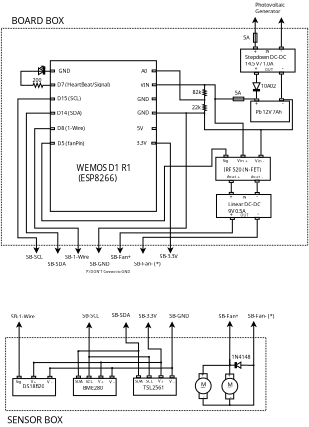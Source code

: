 <?xml version="1.0" encoding="UTF-8"?>
<dia:diagram xmlns:dia="http://www.lysator.liu.se/~alla/dia/">
  <dia:layer name="Background" visible="true" active="true">
    <dia:object type="Standard - Box" version="0" id="O0">
      <dia:attribute name="obj_pos">
        <dia:point val="-9.672,38.037"/>
      </dia:attribute>
      <dia:attribute name="obj_bb">
        <dia:rectangle val="-9.722,37.987;21.913,46.926"/>
      </dia:attribute>
      <dia:attribute name="elem_corner">
        <dia:point val="-9.672,38.037"/>
      </dia:attribute>
      <dia:attribute name="elem_width">
        <dia:real val="31.535"/>
      </dia:attribute>
      <dia:attribute name="elem_height">
        <dia:real val="8.838"/>
      </dia:attribute>
      <dia:attribute name="border_width">
        <dia:real val="0.1"/>
      </dia:attribute>
      <dia:attribute name="show_background">
        <dia:boolean val="true"/>
      </dia:attribute>
      <dia:attribute name="line_style">
        <dia:enum val="4"/>
      </dia:attribute>
    </dia:object>
    <dia:object type="Standard - Box" version="0" id="O1">
      <dia:attribute name="obj_pos">
        <dia:point val="-10.175,0.582"/>
      </dia:attribute>
      <dia:attribute name="obj_bb">
        <dia:rectangle val="-10.225,0.532;26.975,26.91"/>
      </dia:attribute>
      <dia:attribute name="elem_corner">
        <dia:point val="-10.175,0.582"/>
      </dia:attribute>
      <dia:attribute name="elem_width">
        <dia:real val="37.1"/>
      </dia:attribute>
      <dia:attribute name="elem_height">
        <dia:real val="26.278"/>
      </dia:attribute>
      <dia:attribute name="border_width">
        <dia:real val="0.1"/>
      </dia:attribute>
      <dia:attribute name="show_background">
        <dia:boolean val="true"/>
      </dia:attribute>
      <dia:attribute name="line_style">
        <dia:enum val="4"/>
      </dia:attribute>
    </dia:object>
    <dia:object type="Standard - Box" version="0" id="O2">
      <dia:attribute name="obj_pos">
        <dia:point val="-4.25,4.5"/>
      </dia:attribute>
      <dia:attribute name="obj_bb">
        <dia:rectangle val="-4.3,4.45;8.65,22.8"/>
      </dia:attribute>
      <dia:attribute name="elem_corner">
        <dia:point val="-4.25,4.5"/>
      </dia:attribute>
      <dia:attribute name="elem_width">
        <dia:real val="12.85"/>
      </dia:attribute>
      <dia:attribute name="elem_height">
        <dia:real val="18.25"/>
      </dia:attribute>
      <dia:attribute name="show_background">
        <dia:boolean val="true"/>
      </dia:attribute>
    </dia:object>
    <dia:object type="Standard - Box" version="0" id="O3">
      <dia:attribute name="obj_pos">
        <dia:point val="8.083,5.62"/>
      </dia:attribute>
      <dia:attribute name="obj_bb">
        <dia:rectangle val="8.033,5.57;8.618,5.896"/>
      </dia:attribute>
      <dia:attribute name="elem_corner">
        <dia:point val="8.083,5.62"/>
      </dia:attribute>
      <dia:attribute name="elem_width">
        <dia:real val="0.485"/>
      </dia:attribute>
      <dia:attribute name="elem_height">
        <dia:real val="0.226"/>
      </dia:attribute>
      <dia:attribute name="show_background">
        <dia:boolean val="true"/>
      </dia:attribute>
    </dia:object>
    <dia:object type="Standard - Box" version="0" id="O4">
      <dia:attribute name="obj_pos">
        <dia:point val="8.109,7.31"/>
      </dia:attribute>
      <dia:attribute name="obj_bb">
        <dia:rectangle val="8.059,7.26;8.644,7.586"/>
      </dia:attribute>
      <dia:attribute name="elem_corner">
        <dia:point val="8.109,7.31"/>
      </dia:attribute>
      <dia:attribute name="elem_width">
        <dia:real val="0.485"/>
      </dia:attribute>
      <dia:attribute name="elem_height">
        <dia:real val="0.226"/>
      </dia:attribute>
      <dia:attribute name="show_background">
        <dia:boolean val="true"/>
      </dia:attribute>
    </dia:object>
    <dia:object type="Standard - Text" version="1" id="O5">
      <dia:attribute name="obj_pos">
        <dia:point val="6.757,5.966"/>
      </dia:attribute>
      <dia:attribute name="obj_bb">
        <dia:rectangle val="6.757,5.371;7.602,6.116"/>
      </dia:attribute>
      <dia:attribute name="text">
        <dia:composite type="text">
          <dia:attribute name="string">
            <dia:string>#A0#</dia:string>
          </dia:attribute>
          <dia:attribute name="font">
            <dia:font family="sans" style="0" name="Helvetica"/>
          </dia:attribute>
          <dia:attribute name="height">
            <dia:real val="0.8"/>
          </dia:attribute>
          <dia:attribute name="pos">
            <dia:point val="6.757,5.966"/>
          </dia:attribute>
          <dia:attribute name="color">
            <dia:color val="#000000"/>
          </dia:attribute>
          <dia:attribute name="alignment">
            <dia:enum val="0"/>
          </dia:attribute>
        </dia:composite>
      </dia:attribute>
      <dia:attribute name="valign">
        <dia:enum val="3"/>
      </dia:attribute>
    </dia:object>
    <dia:object type="Standard - Text" version="1" id="O6">
      <dia:attribute name="obj_pos">
        <dia:point val="6.677,7.658"/>
      </dia:attribute>
      <dia:attribute name="obj_bb">
        <dia:rectangle val="6.677,7.063;7.785,7.808"/>
      </dia:attribute>
      <dia:attribute name="text">
        <dia:composite type="text">
          <dia:attribute name="string">
            <dia:string>#VIN#</dia:string>
          </dia:attribute>
          <dia:attribute name="font">
            <dia:font family="sans" style="0" name="Helvetica"/>
          </dia:attribute>
          <dia:attribute name="height">
            <dia:real val="0.8"/>
          </dia:attribute>
          <dia:attribute name="pos">
            <dia:point val="6.677,7.658"/>
          </dia:attribute>
          <dia:attribute name="color">
            <dia:color val="#000000"/>
          </dia:attribute>
          <dia:attribute name="alignment">
            <dia:enum val="0"/>
          </dia:attribute>
        </dia:composite>
      </dia:attribute>
      <dia:attribute name="valign">
        <dia:enum val="3"/>
      </dia:attribute>
    </dia:object>
    <dia:object type="Standard - Box" version="0" id="O7">
      <dia:attribute name="obj_pos">
        <dia:point val="8.089,9.008"/>
      </dia:attribute>
      <dia:attribute name="obj_bb">
        <dia:rectangle val="8.039,8.958;8.624,9.283"/>
      </dia:attribute>
      <dia:attribute name="elem_corner">
        <dia:point val="8.089,9.008"/>
      </dia:attribute>
      <dia:attribute name="elem_width">
        <dia:real val="0.485"/>
      </dia:attribute>
      <dia:attribute name="elem_height">
        <dia:real val="0.226"/>
      </dia:attribute>
      <dia:attribute name="show_background">
        <dia:boolean val="true"/>
      </dia:attribute>
    </dia:object>
    <dia:object type="Standard - Text" version="1" id="O8">
      <dia:attribute name="obj_pos">
        <dia:point val="6.278,9.378"/>
      </dia:attribute>
      <dia:attribute name="obj_bb">
        <dia:rectangle val="6.278,8.783;7.746,9.528"/>
      </dia:attribute>
      <dia:attribute name="text">
        <dia:composite type="text">
          <dia:attribute name="string">
            <dia:string>#GND#</dia:string>
          </dia:attribute>
          <dia:attribute name="font">
            <dia:font family="sans" style="0" name="Helvetica"/>
          </dia:attribute>
          <dia:attribute name="height">
            <dia:real val="0.8"/>
          </dia:attribute>
          <dia:attribute name="pos">
            <dia:point val="6.278,9.378"/>
          </dia:attribute>
          <dia:attribute name="color">
            <dia:color val="#000000"/>
          </dia:attribute>
          <dia:attribute name="alignment">
            <dia:enum val="0"/>
          </dia:attribute>
        </dia:composite>
      </dia:attribute>
      <dia:attribute name="valign">
        <dia:enum val="3"/>
      </dia:attribute>
    </dia:object>
    <dia:object type="Standard - Box" version="0" id="O9">
      <dia:attribute name="obj_pos">
        <dia:point val="8.108,10.727"/>
      </dia:attribute>
      <dia:attribute name="obj_bb">
        <dia:rectangle val="8.058,10.677;8.644,11.003"/>
      </dia:attribute>
      <dia:attribute name="elem_corner">
        <dia:point val="8.108,10.727"/>
      </dia:attribute>
      <dia:attribute name="elem_width">
        <dia:real val="0.485"/>
      </dia:attribute>
      <dia:attribute name="elem_height">
        <dia:real val="0.226"/>
      </dia:attribute>
      <dia:attribute name="show_background">
        <dia:boolean val="true"/>
      </dia:attribute>
    </dia:object>
    <dia:object type="Standard - Text" version="1" id="O10">
      <dia:attribute name="obj_pos">
        <dia:point val="6.264,11.029"/>
      </dia:attribute>
      <dia:attribute name="obj_bb">
        <dia:rectangle val="6.264,10.434;7.731,11.179"/>
      </dia:attribute>
      <dia:attribute name="text">
        <dia:composite type="text">
          <dia:attribute name="string">
            <dia:string>#GND#</dia:string>
          </dia:attribute>
          <dia:attribute name="font">
            <dia:font family="sans" style="0" name="Helvetica"/>
          </dia:attribute>
          <dia:attribute name="height">
            <dia:real val="0.8"/>
          </dia:attribute>
          <dia:attribute name="pos">
            <dia:point val="6.264,11.029"/>
          </dia:attribute>
          <dia:attribute name="color">
            <dia:color val="#000000"/>
          </dia:attribute>
          <dia:attribute name="alignment">
            <dia:enum val="0"/>
          </dia:attribute>
        </dia:composite>
      </dia:attribute>
      <dia:attribute name="valign">
        <dia:enum val="3"/>
      </dia:attribute>
    </dia:object>
    <dia:object type="Standard - Box" version="0" id="O11">
      <dia:attribute name="obj_pos">
        <dia:point val="8.086,12.607"/>
      </dia:attribute>
      <dia:attribute name="obj_bb">
        <dia:rectangle val="8.036,12.557;8.621,12.883"/>
      </dia:attribute>
      <dia:attribute name="elem_corner">
        <dia:point val="8.086,12.607"/>
      </dia:attribute>
      <dia:attribute name="elem_width">
        <dia:real val="0.485"/>
      </dia:attribute>
      <dia:attribute name="elem_height">
        <dia:real val="0.226"/>
      </dia:attribute>
      <dia:attribute name="show_background">
        <dia:boolean val="true"/>
      </dia:attribute>
    </dia:object>
    <dia:object type="Standard - Text" version="1" id="O12">
      <dia:attribute name="obj_pos">
        <dia:point val="6.241,12.909"/>
      </dia:attribute>
      <dia:attribute name="obj_bb">
        <dia:rectangle val="6.241,12.314;7.086,13.059"/>
      </dia:attribute>
      <dia:attribute name="text">
        <dia:composite type="text">
          <dia:attribute name="string">
            <dia:string>#5V#</dia:string>
          </dia:attribute>
          <dia:attribute name="font">
            <dia:font family="sans" style="0" name="Helvetica"/>
          </dia:attribute>
          <dia:attribute name="height">
            <dia:real val="0.8"/>
          </dia:attribute>
          <dia:attribute name="pos">
            <dia:point val="6.241,12.909"/>
          </dia:attribute>
          <dia:attribute name="color">
            <dia:color val="#000000"/>
          </dia:attribute>
          <dia:attribute name="alignment">
            <dia:enum val="0"/>
          </dia:attribute>
        </dia:composite>
      </dia:attribute>
      <dia:attribute name="valign">
        <dia:enum val="3"/>
      </dia:attribute>
    </dia:object>
    <dia:object type="Standard - Box" version="0" id="O13">
      <dia:attribute name="obj_pos">
        <dia:point val="8.04,14.372"/>
      </dia:attribute>
      <dia:attribute name="obj_bb">
        <dia:rectangle val="7.99,14.322;8.575,14.648"/>
      </dia:attribute>
      <dia:attribute name="elem_corner">
        <dia:point val="8.04,14.372"/>
      </dia:attribute>
      <dia:attribute name="elem_width">
        <dia:real val="0.485"/>
      </dia:attribute>
      <dia:attribute name="elem_height">
        <dia:real val="0.226"/>
      </dia:attribute>
      <dia:attribute name="show_background">
        <dia:boolean val="true"/>
      </dia:attribute>
    </dia:object>
    <dia:object type="Standard - Text" version="1" id="O14">
      <dia:attribute name="obj_pos">
        <dia:point val="6.195,14.674"/>
      </dia:attribute>
      <dia:attribute name="obj_bb">
        <dia:rectangle val="6.195,14.079;7.65,14.824"/>
      </dia:attribute>
      <dia:attribute name="text">
        <dia:composite type="text">
          <dia:attribute name="string">
            <dia:string>#3.3V#</dia:string>
          </dia:attribute>
          <dia:attribute name="font">
            <dia:font family="sans" style="0" name="Helvetica"/>
          </dia:attribute>
          <dia:attribute name="height">
            <dia:real val="0.8"/>
          </dia:attribute>
          <dia:attribute name="pos">
            <dia:point val="6.195,14.674"/>
          </dia:attribute>
          <dia:attribute name="color">
            <dia:color val="#000000"/>
          </dia:attribute>
          <dia:attribute name="alignment">
            <dia:enum val="0"/>
          </dia:attribute>
        </dia:composite>
      </dia:attribute>
      <dia:attribute name="valign">
        <dia:enum val="3"/>
      </dia:attribute>
    </dia:object>
    <dia:object type="Standard - Box" version="0" id="O15">
      <dia:attribute name="obj_pos">
        <dia:point val="18.797,3.094"/>
      </dia:attribute>
      <dia:attribute name="obj_bb">
        <dia:rectangle val="18.747,3.044;25.444,5.925"/>
      </dia:attribute>
      <dia:attribute name="elem_corner">
        <dia:point val="18.797,3.094"/>
      </dia:attribute>
      <dia:attribute name="elem_width">
        <dia:real val="6.597"/>
      </dia:attribute>
      <dia:attribute name="elem_height">
        <dia:real val="2.781"/>
      </dia:attribute>
      <dia:attribute name="show_background">
        <dia:boolean val="true"/>
      </dia:attribute>
    </dia:object>
    <dia:object type="Standard - Text" version="1" id="O16">
      <dia:attribute name="obj_pos">
        <dia:point val="19.342,4.294"/>
      </dia:attribute>
      <dia:attribute name="obj_bb">
        <dia:rectangle val="19.342,3.699;25.044,5.244"/>
      </dia:attribute>
      <dia:attribute name="text">
        <dia:composite type="text">
          <dia:attribute name="string">
            <dia:string>#Stepdown DC-DC 
14.5 V / 1.0A#</dia:string>
          </dia:attribute>
          <dia:attribute name="font">
            <dia:font family="sans" style="0" name="Helvetica"/>
          </dia:attribute>
          <dia:attribute name="height">
            <dia:real val="0.8"/>
          </dia:attribute>
          <dia:attribute name="pos">
            <dia:point val="19.342,4.294"/>
          </dia:attribute>
          <dia:attribute name="color">
            <dia:color val="#000000"/>
          </dia:attribute>
          <dia:attribute name="alignment">
            <dia:enum val="0"/>
          </dia:attribute>
        </dia:composite>
      </dia:attribute>
      <dia:attribute name="valign">
        <dia:enum val="3"/>
      </dia:attribute>
    </dia:object>
    <dia:object type="Standard - Box" version="0" id="O17">
      <dia:attribute name="obj_pos">
        <dia:point val="20.023,9.392"/>
      </dia:attribute>
      <dia:attribute name="obj_bb">
        <dia:rectangle val="19.973,9.342;24.762,11.95"/>
      </dia:attribute>
      <dia:attribute name="elem_corner">
        <dia:point val="20.023,9.392"/>
      </dia:attribute>
      <dia:attribute name="elem_width">
        <dia:real val="4.689"/>
      </dia:attribute>
      <dia:attribute name="elem_height">
        <dia:real val="2.508"/>
      </dia:attribute>
      <dia:attribute name="show_background">
        <dia:boolean val="true"/>
      </dia:attribute>
    </dia:object>
    <dia:object type="Standard - Text" version="1" id="O18">
      <dia:attribute name="obj_pos">
        <dia:point val="20.603,10.911"/>
      </dia:attribute>
      <dia:attribute name="obj_bb">
        <dia:rectangle val="20.603,10.316;24.303,11.061"/>
      </dia:attribute>
      <dia:attribute name="text">
        <dia:composite type="text">
          <dia:attribute name="string">
            <dia:string>#Pb 12V 7Ah#</dia:string>
          </dia:attribute>
          <dia:attribute name="font">
            <dia:font family="sans" style="0" name="Helvetica"/>
          </dia:attribute>
          <dia:attribute name="height">
            <dia:real val="0.8"/>
          </dia:attribute>
          <dia:attribute name="pos">
            <dia:point val="20.603,10.911"/>
          </dia:attribute>
          <dia:attribute name="color">
            <dia:color val="#000000"/>
          </dia:attribute>
          <dia:attribute name="alignment">
            <dia:enum val="0"/>
          </dia:attribute>
        </dia:composite>
      </dia:attribute>
      <dia:attribute name="valign">
        <dia:enum val="3"/>
      </dia:attribute>
    </dia:object>
    <dia:object type="Standard - Box" version="0" id="O19">
      <dia:attribute name="obj_pos">
        <dia:point val="20.512,9.136"/>
      </dia:attribute>
      <dia:attribute name="obj_bb">
        <dia:rectangle val="20.462,9.086;21.047,9.411"/>
      </dia:attribute>
      <dia:attribute name="elem_corner">
        <dia:point val="20.512,9.136"/>
      </dia:attribute>
      <dia:attribute name="elem_width">
        <dia:real val="0.485"/>
      </dia:attribute>
      <dia:attribute name="elem_height">
        <dia:real val="0.226"/>
      </dia:attribute>
      <dia:attribute name="show_background">
        <dia:boolean val="true"/>
      </dia:attribute>
    </dia:object>
    <dia:object type="Standard - Box" version="0" id="O20">
      <dia:attribute name="obj_pos">
        <dia:point val="23.513,9.114"/>
      </dia:attribute>
      <dia:attribute name="obj_bb">
        <dia:rectangle val="23.463,9.064;24.048,9.389"/>
      </dia:attribute>
      <dia:attribute name="elem_corner">
        <dia:point val="23.513,9.114"/>
      </dia:attribute>
      <dia:attribute name="elem_width">
        <dia:real val="0.485"/>
      </dia:attribute>
      <dia:attribute name="elem_height">
        <dia:real val="0.226"/>
      </dia:attribute>
      <dia:attribute name="show_background">
        <dia:boolean val="true"/>
      </dia:attribute>
    </dia:object>
    <dia:object type="Standard - Text" version="1" id="O21">
      <dia:attribute name="obj_pos">
        <dia:point val="20.554,9.962"/>
      </dia:attribute>
      <dia:attribute name="obj_bb">
        <dia:rectangle val="20.554,9.367;21.092,10.112"/>
      </dia:attribute>
      <dia:attribute name="text">
        <dia:composite type="text">
          <dia:attribute name="string">
            <dia:string>#+#</dia:string>
          </dia:attribute>
          <dia:attribute name="font">
            <dia:font family="sans" style="0" name="Helvetica"/>
          </dia:attribute>
          <dia:attribute name="height">
            <dia:real val="0.8"/>
          </dia:attribute>
          <dia:attribute name="pos">
            <dia:point val="20.554,9.962"/>
          </dia:attribute>
          <dia:attribute name="color">
            <dia:color val="#000000"/>
          </dia:attribute>
          <dia:attribute name="alignment">
            <dia:enum val="0"/>
          </dia:attribute>
        </dia:composite>
      </dia:attribute>
      <dia:attribute name="valign">
        <dia:enum val="3"/>
      </dia:attribute>
    </dia:object>
    <dia:object type="Standard - Text" version="1" id="O22">
      <dia:attribute name="obj_pos">
        <dia:point val="23.809,9.824"/>
      </dia:attribute>
      <dia:attribute name="obj_bb">
        <dia:rectangle val="23.809,9.229;24.039,9.974"/>
      </dia:attribute>
      <dia:attribute name="text">
        <dia:composite type="text">
          <dia:attribute name="string">
            <dia:string>#-#</dia:string>
          </dia:attribute>
          <dia:attribute name="font">
            <dia:font family="sans" style="0" name="Helvetica"/>
          </dia:attribute>
          <dia:attribute name="height">
            <dia:real val="0.8"/>
          </dia:attribute>
          <dia:attribute name="pos">
            <dia:point val="23.809,9.824"/>
          </dia:attribute>
          <dia:attribute name="color">
            <dia:color val="#000000"/>
          </dia:attribute>
          <dia:attribute name="alignment">
            <dia:enum val="0"/>
          </dia:attribute>
        </dia:composite>
      </dia:attribute>
      <dia:attribute name="valign">
        <dia:enum val="3"/>
      </dia:attribute>
    </dia:object>
    <dia:object type="Standard - Box" version="0" id="O23">
      <dia:attribute name="obj_pos">
        <dia:point val="20.476,5.915"/>
      </dia:attribute>
      <dia:attribute name="obj_bb">
        <dia:rectangle val="20.426,5.864;21.012,6.19"/>
      </dia:attribute>
      <dia:attribute name="elem_corner">
        <dia:point val="20.476,5.915"/>
      </dia:attribute>
      <dia:attribute name="elem_width">
        <dia:real val="0.485"/>
      </dia:attribute>
      <dia:attribute name="elem_height">
        <dia:real val="0.226"/>
      </dia:attribute>
      <dia:attribute name="show_background">
        <dia:boolean val="true"/>
      </dia:attribute>
    </dia:object>
    <dia:object type="Standard - Box" version="0" id="O24">
      <dia:attribute name="obj_pos">
        <dia:point val="23.499,5.892"/>
      </dia:attribute>
      <dia:attribute name="obj_bb">
        <dia:rectangle val="23.449,5.842;24.034,6.168"/>
      </dia:attribute>
      <dia:attribute name="elem_corner">
        <dia:point val="23.499,5.892"/>
      </dia:attribute>
      <dia:attribute name="elem_width">
        <dia:real val="0.485"/>
      </dia:attribute>
      <dia:attribute name="elem_height">
        <dia:real val="0.226"/>
      </dia:attribute>
      <dia:attribute name="show_background">
        <dia:boolean val="true"/>
      </dia:attribute>
    </dia:object>
    <dia:object type="Standard - Text" version="1" id="O25">
      <dia:attribute name="obj_pos">
        <dia:point val="20.492,5.703"/>
      </dia:attribute>
      <dia:attribute name="obj_bb">
        <dia:rectangle val="20.492,5.108;21.03,5.853"/>
      </dia:attribute>
      <dia:attribute name="text">
        <dia:composite type="text">
          <dia:attribute name="string">
            <dia:string>#+#</dia:string>
          </dia:attribute>
          <dia:attribute name="font">
            <dia:font family="sans" style="0" name="Helvetica"/>
          </dia:attribute>
          <dia:attribute name="height">
            <dia:real val="0.8"/>
          </dia:attribute>
          <dia:attribute name="pos">
            <dia:point val="20.492,5.703"/>
          </dia:attribute>
          <dia:attribute name="color">
            <dia:color val="#000000"/>
          </dia:attribute>
          <dia:attribute name="alignment">
            <dia:enum val="0"/>
          </dia:attribute>
        </dia:composite>
      </dia:attribute>
      <dia:attribute name="valign">
        <dia:enum val="3"/>
      </dia:attribute>
    </dia:object>
    <dia:object type="Standard - Text" version="1" id="O26">
      <dia:attribute name="obj_pos">
        <dia:point val="23.794,5.63"/>
      </dia:attribute>
      <dia:attribute name="obj_bb">
        <dia:rectangle val="23.794,5.035;24.024,5.78"/>
      </dia:attribute>
      <dia:attribute name="text">
        <dia:composite type="text">
          <dia:attribute name="string">
            <dia:string>#-#</dia:string>
          </dia:attribute>
          <dia:attribute name="font">
            <dia:font family="sans" style="0" name="Helvetica"/>
          </dia:attribute>
          <dia:attribute name="height">
            <dia:real val="0.8"/>
          </dia:attribute>
          <dia:attribute name="pos">
            <dia:point val="23.794,5.63"/>
          </dia:attribute>
          <dia:attribute name="color">
            <dia:color val="#000000"/>
          </dia:attribute>
          <dia:attribute name="alignment">
            <dia:enum val="0"/>
          </dia:attribute>
        </dia:composite>
      </dia:attribute>
      <dia:attribute name="valign">
        <dia:enum val="3"/>
      </dia:attribute>
    </dia:object>
    <dia:object type="Standard - Text" version="1" id="O27">
      <dia:attribute name="obj_pos">
        <dia:point val="21.763,5.734"/>
      </dia:attribute>
      <dia:attribute name="obj_bb">
        <dia:rectangle val="21.763,5.341;22.663,5.834"/>
      </dia:attribute>
      <dia:attribute name="text">
        <dia:composite type="text">
          <dia:attribute name="string">
            <dia:string>#OUT#</dia:string>
          </dia:attribute>
          <dia:attribute name="font">
            <dia:font family="sans" style="0" name="Helvetica"/>
          </dia:attribute>
          <dia:attribute name="height">
            <dia:real val="0.529"/>
          </dia:attribute>
          <dia:attribute name="pos">
            <dia:point val="21.763,5.734"/>
          </dia:attribute>
          <dia:attribute name="color">
            <dia:color val="#000000"/>
          </dia:attribute>
          <dia:attribute name="alignment">
            <dia:enum val="0"/>
          </dia:attribute>
        </dia:composite>
      </dia:attribute>
      <dia:attribute name="valign">
        <dia:enum val="3"/>
      </dia:attribute>
    </dia:object>
    <dia:object type="Circuit - Vertical Diode" version="1" id="O28">
      <dia:attribute name="obj_pos">
        <dia:point val="20.289,6.145"/>
      </dia:attribute>
      <dia:attribute name="obj_bb">
        <dia:rectangle val="20.209,6.145;21.23,9.098"/>
      </dia:attribute>
      <dia:attribute name="meta">
        <dia:composite type="dict"/>
      </dia:attribute>
      <dia:attribute name="elem_corner">
        <dia:point val="20.289,6.145"/>
      </dia:attribute>
      <dia:attribute name="elem_width">
        <dia:real val="0.862"/>
      </dia:attribute>
      <dia:attribute name="elem_height">
        <dia:real val="2.953"/>
      </dia:attribute>
      <dia:attribute name="line_width">
        <dia:real val="0.1"/>
      </dia:attribute>
      <dia:attribute name="line_colour">
        <dia:color val="#000000"/>
      </dia:attribute>
      <dia:attribute name="fill_colour">
        <dia:color val="#ffffff"/>
      </dia:attribute>
      <dia:attribute name="show_background">
        <dia:boolean val="true"/>
      </dia:attribute>
      <dia:attribute name="line_style">
        <dia:enum val="0"/>
        <dia:real val="1"/>
      </dia:attribute>
      <dia:attribute name="flip_horizontal">
        <dia:boolean val="false"/>
      </dia:attribute>
      <dia:attribute name="flip_vertical">
        <dia:boolean val="true"/>
      </dia:attribute>
      <dia:attribute name="subscale">
        <dia:real val="1"/>
      </dia:attribute>
    </dia:object>
    <dia:object type="Standard - Box" version="0" id="O29">
      <dia:attribute name="obj_pos">
        <dia:point val="20.349,2.84"/>
      </dia:attribute>
      <dia:attribute name="obj_bb">
        <dia:rectangle val="20.299,2.79;20.884,3.116"/>
      </dia:attribute>
      <dia:attribute name="elem_corner">
        <dia:point val="20.349,2.84"/>
      </dia:attribute>
      <dia:attribute name="elem_width">
        <dia:real val="0.485"/>
      </dia:attribute>
      <dia:attribute name="elem_height">
        <dia:real val="0.226"/>
      </dia:attribute>
      <dia:attribute name="show_background">
        <dia:boolean val="true"/>
      </dia:attribute>
    </dia:object>
    <dia:object type="Standard - Box" version="0" id="O30">
      <dia:attribute name="obj_pos">
        <dia:point val="23.491,2.848"/>
      </dia:attribute>
      <dia:attribute name="obj_bb">
        <dia:rectangle val="23.441,2.798;24.027,3.124"/>
      </dia:attribute>
      <dia:attribute name="elem_corner">
        <dia:point val="23.491,2.848"/>
      </dia:attribute>
      <dia:attribute name="elem_width">
        <dia:real val="0.485"/>
      </dia:attribute>
      <dia:attribute name="elem_height">
        <dia:real val="0.226"/>
      </dia:attribute>
      <dia:attribute name="show_background">
        <dia:boolean val="true"/>
      </dia:attribute>
    </dia:object>
    <dia:object type="Standard - Text" version="1" id="O31">
      <dia:attribute name="obj_pos">
        <dia:point val="20.38,3.681"/>
      </dia:attribute>
      <dia:attribute name="obj_bb">
        <dia:rectangle val="20.38,3.086;20.917,3.831"/>
      </dia:attribute>
      <dia:attribute name="text">
        <dia:composite type="text">
          <dia:attribute name="string">
            <dia:string>#+#</dia:string>
          </dia:attribute>
          <dia:attribute name="font">
            <dia:font family="sans" style="0" name="Helvetica"/>
          </dia:attribute>
          <dia:attribute name="height">
            <dia:real val="0.8"/>
          </dia:attribute>
          <dia:attribute name="pos">
            <dia:point val="20.38,3.681"/>
          </dia:attribute>
          <dia:attribute name="color">
            <dia:color val="#000000"/>
          </dia:attribute>
          <dia:attribute name="alignment">
            <dia:enum val="0"/>
          </dia:attribute>
        </dia:composite>
      </dia:attribute>
      <dia:attribute name="valign">
        <dia:enum val="3"/>
      </dia:attribute>
    </dia:object>
    <dia:object type="Standard - Text" version="1" id="O32">
      <dia:attribute name="obj_pos">
        <dia:point val="23.623,3.515"/>
      </dia:attribute>
      <dia:attribute name="obj_bb">
        <dia:rectangle val="23.623,2.92;23.853,3.665"/>
      </dia:attribute>
      <dia:attribute name="text">
        <dia:composite type="text">
          <dia:attribute name="string">
            <dia:string>#-#</dia:string>
          </dia:attribute>
          <dia:attribute name="font">
            <dia:font family="sans" style="0" name="Helvetica"/>
          </dia:attribute>
          <dia:attribute name="height">
            <dia:real val="0.8"/>
          </dia:attribute>
          <dia:attribute name="pos">
            <dia:point val="23.623,3.515"/>
          </dia:attribute>
          <dia:attribute name="color">
            <dia:color val="#000000"/>
          </dia:attribute>
          <dia:attribute name="alignment">
            <dia:enum val="0"/>
          </dia:attribute>
        </dia:composite>
      </dia:attribute>
      <dia:attribute name="valign">
        <dia:enum val="3"/>
      </dia:attribute>
    </dia:object>
    <dia:object type="Standard - Text" version="1" id="O33">
      <dia:attribute name="obj_pos">
        <dia:point val="20.585,-2.047"/>
      </dia:attribute>
      <dia:attribute name="obj_bb">
        <dia:rectangle val="20.585,-2.642;24.533,-1.097"/>
      </dia:attribute>
      <dia:attribute name="text">
        <dia:composite type="text">
          <dia:attribute name="string">
            <dia:string>#Photovoltaic
Generator#</dia:string>
          </dia:attribute>
          <dia:attribute name="font">
            <dia:font family="sans" style="0" name="Helvetica"/>
          </dia:attribute>
          <dia:attribute name="height">
            <dia:real val="0.8"/>
          </dia:attribute>
          <dia:attribute name="pos">
            <dia:point val="20.585,-2.047"/>
          </dia:attribute>
          <dia:attribute name="color">
            <dia:color val="#000000"/>
          </dia:attribute>
          <dia:attribute name="alignment">
            <dia:enum val="0"/>
          </dia:attribute>
        </dia:composite>
      </dia:attribute>
      <dia:attribute name="valign">
        <dia:enum val="3"/>
      </dia:attribute>
    </dia:object>
    <dia:object type="Standard - Line" version="0" id="O34">
      <dia:attribute name="obj_pos">
        <dia:point val="23.741,6.118"/>
      </dia:attribute>
      <dia:attribute name="obj_bb">
        <dia:rectangle val="23.691,6.068;23.805,9.114"/>
      </dia:attribute>
      <dia:attribute name="conn_endpoints">
        <dia:point val="23.741,6.118"/>
        <dia:point val="23.755,9.064"/>
      </dia:attribute>
      <dia:attribute name="numcp">
        <dia:int val="1"/>
      </dia:attribute>
      <dia:connections>
        <dia:connection handle="0" to="O24" connection="6"/>
        <dia:connection handle="1" to="O20" connection="8"/>
      </dia:connections>
    </dia:object>
    <dia:object type="Standard - ZigZagLine" version="1" id="O35">
      <dia:attribute name="obj_pos">
        <dia:point val="23.998,9.227"/>
      </dia:attribute>
      <dia:attribute name="obj_bb">
        <dia:rectangle val="8.544,9.177;25.119,12.908"/>
      </dia:attribute>
      <dia:attribute name="orth_points">
        <dia:point val="23.998,9.227"/>
        <dia:point val="25.069,9.227"/>
        <dia:point val="25.069,12.858"/>
        <dia:point val="14.43,12.858"/>
        <dia:point val="14.43,10.84"/>
        <dia:point val="8.594,10.84"/>
      </dia:attribute>
      <dia:attribute name="orth_orient">
        <dia:enum val="0"/>
        <dia:enum val="1"/>
        <dia:enum val="0"/>
        <dia:enum val="1"/>
        <dia:enum val="0"/>
      </dia:attribute>
      <dia:attribute name="autorouting">
        <dia:boolean val="false"/>
      </dia:attribute>
      <dia:connections>
        <dia:connection handle="0" to="O20" connection="4"/>
        <dia:connection handle="1" to="O9" connection="4"/>
      </dia:connections>
    </dia:object>
    <dia:object type="Standard - ZigZagLine" version="1" id="O36">
      <dia:attribute name="obj_pos">
        <dia:point val="8.594,7.423"/>
      </dia:attribute>
      <dia:attribute name="obj_bb">
        <dia:rectangle val="8.544,7.373;17.311,9.184"/>
      </dia:attribute>
      <dia:attribute name="orth_points">
        <dia:point val="8.594,7.423"/>
        <dia:point val="15.713,7.423"/>
        <dia:point val="15.713,9.134"/>
        <dia:point val="17.261,9.134"/>
      </dia:attribute>
      <dia:attribute name="orth_orient">
        <dia:enum val="0"/>
        <dia:enum val="1"/>
        <dia:enum val="0"/>
      </dia:attribute>
      <dia:attribute name="autorouting">
        <dia:boolean val="false"/>
      </dia:attribute>
      <dia:connections>
        <dia:connection handle="0" to="O4" connection="4"/>
        <dia:connection handle="1" to="O171" connection="0"/>
      </dia:connections>
    </dia:object>
    <dia:object type="Circuit - Vertical Resistor" version="1" id="O37">
      <dia:attribute name="obj_pos">
        <dia:point val="14.24,7.413"/>
      </dia:attribute>
      <dia:attribute name="obj_bb">
        <dia:rectangle val="14.08,7.413;14.79,9.339"/>
      </dia:attribute>
      <dia:attribute name="meta">
        <dia:composite type="dict"/>
      </dia:attribute>
      <dia:attribute name="elem_corner">
        <dia:point val="14.24,7.413"/>
      </dia:attribute>
      <dia:attribute name="elem_width">
        <dia:real val="0.39"/>
      </dia:attribute>
      <dia:attribute name="elem_height">
        <dia:real val="1.926"/>
      </dia:attribute>
      <dia:attribute name="line_width">
        <dia:real val="0.1"/>
      </dia:attribute>
      <dia:attribute name="line_colour">
        <dia:color val="#000000"/>
      </dia:attribute>
      <dia:attribute name="fill_colour">
        <dia:color val="#ffffff"/>
      </dia:attribute>
      <dia:attribute name="show_background">
        <dia:boolean val="true"/>
      </dia:attribute>
      <dia:attribute name="line_style">
        <dia:enum val="0"/>
        <dia:real val="1"/>
      </dia:attribute>
      <dia:attribute name="flip_horizontal">
        <dia:boolean val="false"/>
      </dia:attribute>
      <dia:attribute name="flip_vertical">
        <dia:boolean val="false"/>
      </dia:attribute>
      <dia:attribute name="subscale">
        <dia:real val="1"/>
      </dia:attribute>
    </dia:object>
    <dia:object type="Standard - Ellipse" version="0" id="O38">
      <dia:attribute name="obj_pos">
        <dia:point val="21.217,12.828"/>
      </dia:attribute>
      <dia:attribute name="obj_bb">
        <dia:rectangle val="21.167,12.778;21.362,12.973"/>
      </dia:attribute>
      <dia:attribute name="elem_corner">
        <dia:point val="21.217,12.828"/>
      </dia:attribute>
      <dia:attribute name="elem_width">
        <dia:real val="0.095"/>
      </dia:attribute>
      <dia:attribute name="elem_height">
        <dia:real val="0.095"/>
      </dia:attribute>
      <dia:attribute name="border_width">
        <dia:real val="0.1"/>
      </dia:attribute>
      <dia:attribute name="aspect">
        <dia:enum val="2"/>
      </dia:attribute>
    </dia:object>
    <dia:object type="Circuit - Vertical Resistor" version="1" id="O39">
      <dia:attribute name="obj_pos">
        <dia:point val="14.235,9.209"/>
      </dia:attribute>
      <dia:attribute name="obj_bb">
        <dia:rectangle val="14.075,9.209;14.784,11.134"/>
      </dia:attribute>
      <dia:attribute name="meta">
        <dia:composite type="dict"/>
      </dia:attribute>
      <dia:attribute name="elem_corner">
        <dia:point val="14.235,9.209"/>
      </dia:attribute>
      <dia:attribute name="elem_width">
        <dia:real val="0.39"/>
      </dia:attribute>
      <dia:attribute name="elem_height">
        <dia:real val="1.926"/>
      </dia:attribute>
      <dia:attribute name="line_width">
        <dia:real val="0.1"/>
      </dia:attribute>
      <dia:attribute name="line_colour">
        <dia:color val="#000000"/>
      </dia:attribute>
      <dia:attribute name="fill_colour">
        <dia:color val="#ffffff"/>
      </dia:attribute>
      <dia:attribute name="show_background">
        <dia:boolean val="true"/>
      </dia:attribute>
      <dia:attribute name="line_style">
        <dia:enum val="0"/>
        <dia:real val="1"/>
      </dia:attribute>
      <dia:attribute name="flip_horizontal">
        <dia:boolean val="false"/>
      </dia:attribute>
      <dia:attribute name="flip_vertical">
        <dia:boolean val="false"/>
      </dia:attribute>
      <dia:attribute name="subscale">
        <dia:real val="1"/>
      </dia:attribute>
    </dia:object>
    <dia:object type="Standard - Ellipse" version="0" id="O40">
      <dia:attribute name="obj_pos">
        <dia:point val="14.382,7.388"/>
      </dia:attribute>
      <dia:attribute name="obj_bb">
        <dia:rectangle val="14.332,7.338;14.528,7.533"/>
      </dia:attribute>
      <dia:attribute name="elem_corner">
        <dia:point val="14.382,7.388"/>
      </dia:attribute>
      <dia:attribute name="elem_width">
        <dia:real val="0.095"/>
      </dia:attribute>
      <dia:attribute name="elem_height">
        <dia:real val="0.095"/>
      </dia:attribute>
      <dia:attribute name="border_width">
        <dia:real val="0.1"/>
      </dia:attribute>
      <dia:attribute name="aspect">
        <dia:enum val="2"/>
      </dia:attribute>
    </dia:object>
    <dia:object type="Standard - Ellipse" version="0" id="O41">
      <dia:attribute name="obj_pos">
        <dia:point val="14.374,9.198"/>
      </dia:attribute>
      <dia:attribute name="obj_bb">
        <dia:rectangle val="14.324,9.148;14.519,9.343"/>
      </dia:attribute>
      <dia:attribute name="elem_corner">
        <dia:point val="14.374,9.198"/>
      </dia:attribute>
      <dia:attribute name="elem_width">
        <dia:real val="0.095"/>
      </dia:attribute>
      <dia:attribute name="elem_height">
        <dia:real val="0.095"/>
      </dia:attribute>
      <dia:attribute name="border_width">
        <dia:real val="0.1"/>
      </dia:attribute>
      <dia:attribute name="aspect">
        <dia:enum val="2"/>
      </dia:attribute>
    </dia:object>
    <dia:object type="Standard - Ellipse" version="0" id="O42">
      <dia:attribute name="obj_pos">
        <dia:point val="14.363,10.8"/>
      </dia:attribute>
      <dia:attribute name="obj_bb">
        <dia:rectangle val="14.313,10.75;14.509,10.945"/>
      </dia:attribute>
      <dia:attribute name="elem_corner">
        <dia:point val="14.363,10.8"/>
      </dia:attribute>
      <dia:attribute name="elem_width">
        <dia:real val="0.095"/>
      </dia:attribute>
      <dia:attribute name="elem_height">
        <dia:real val="0.095"/>
      </dia:attribute>
      <dia:attribute name="border_width">
        <dia:real val="0.1"/>
      </dia:attribute>
      <dia:attribute name="aspect">
        <dia:enum val="2"/>
      </dia:attribute>
    </dia:object>
    <dia:object type="Standard - Text" version="1" id="O43">
      <dia:attribute name="obj_pos">
        <dia:point val="12.957,8.544"/>
      </dia:attribute>
      <dia:attribute name="obj_bb">
        <dia:rectangle val="12.957,7.949;14.142,8.694"/>
      </dia:attribute>
      <dia:attribute name="text">
        <dia:composite type="text">
          <dia:attribute name="string">
            <dia:string>#82k#</dia:string>
          </dia:attribute>
          <dia:attribute name="font">
            <dia:font family="sans" style="0" name="Helvetica"/>
          </dia:attribute>
          <dia:attribute name="height">
            <dia:real val="0.8"/>
          </dia:attribute>
          <dia:attribute name="pos">
            <dia:point val="12.957,8.544"/>
          </dia:attribute>
          <dia:attribute name="color">
            <dia:color val="#000000"/>
          </dia:attribute>
          <dia:attribute name="alignment">
            <dia:enum val="0"/>
          </dia:attribute>
        </dia:composite>
      </dia:attribute>
      <dia:attribute name="valign">
        <dia:enum val="3"/>
      </dia:attribute>
    </dia:object>
    <dia:object type="Standard - Text" version="1" id="O44">
      <dia:attribute name="obj_pos">
        <dia:point val="12.923,10.379"/>
      </dia:attribute>
      <dia:attribute name="obj_bb">
        <dia:rectangle val="12.923,9.784;14.108,10.529"/>
      </dia:attribute>
      <dia:attribute name="text">
        <dia:composite type="text">
          <dia:attribute name="string">
            <dia:string>#22k#</dia:string>
          </dia:attribute>
          <dia:attribute name="font">
            <dia:font family="sans" style="0" name="Helvetica"/>
          </dia:attribute>
          <dia:attribute name="height">
            <dia:real val="0.8"/>
          </dia:attribute>
          <dia:attribute name="pos">
            <dia:point val="12.923,10.379"/>
          </dia:attribute>
          <dia:attribute name="color">
            <dia:color val="#000000"/>
          </dia:attribute>
          <dia:attribute name="alignment">
            <dia:enum val="0"/>
          </dia:attribute>
        </dia:composite>
      </dia:attribute>
      <dia:attribute name="valign">
        <dia:enum val="3"/>
      </dia:attribute>
    </dia:object>
    <dia:object type="Standard - Text" version="1" id="O45">
      <dia:attribute name="obj_pos">
        <dia:point val="-1.067,17.871"/>
      </dia:attribute>
      <dia:attribute name="obj_bb">
        <dia:rectangle val="-1.067,16.953;6.123,19.338"/>
      </dia:attribute>
      <dia:attribute name="text">
        <dia:composite type="text">
          <dia:attribute name="string">
            <dia:string>#WEMOS D1 R1
 (ESP8266)#</dia:string>
          </dia:attribute>
          <dia:attribute name="font">
            <dia:font family="sans" style="0" name="Helvetica"/>
          </dia:attribute>
          <dia:attribute name="height">
            <dia:real val="1.235"/>
          </dia:attribute>
          <dia:attribute name="pos">
            <dia:point val="-1.067,17.871"/>
          </dia:attribute>
          <dia:attribute name="color">
            <dia:color val="#000000"/>
          </dia:attribute>
          <dia:attribute name="alignment">
            <dia:enum val="0"/>
          </dia:attribute>
        </dia:composite>
      </dia:attribute>
      <dia:attribute name="valign">
        <dia:enum val="3"/>
      </dia:attribute>
    </dia:object>
    <dia:object type="Standard - Text" version="1" id="O46">
      <dia:attribute name="obj_pos">
        <dia:point val="21.812,3.537"/>
      </dia:attribute>
      <dia:attribute name="obj_bb">
        <dia:rectangle val="21.812,3.145;22.252,3.637"/>
      </dia:attribute>
      <dia:attribute name="text">
        <dia:composite type="text">
          <dia:attribute name="string">
            <dia:string>#IN#</dia:string>
          </dia:attribute>
          <dia:attribute name="font">
            <dia:font family="sans" style="0" name="Helvetica"/>
          </dia:attribute>
          <dia:attribute name="height">
            <dia:real val="0.529"/>
          </dia:attribute>
          <dia:attribute name="pos">
            <dia:point val="21.812,3.537"/>
          </dia:attribute>
          <dia:attribute name="color">
            <dia:color val="#000000"/>
          </dia:attribute>
          <dia:attribute name="alignment">
            <dia:enum val="0"/>
          </dia:attribute>
        </dia:composite>
      </dia:attribute>
      <dia:attribute name="valign">
        <dia:enum val="3"/>
      </dia:attribute>
    </dia:object>
    <dia:object type="Standard - Box" version="0" id="O47">
      <dia:attribute name="obj_pos">
        <dia:point val="-4.232,5.632"/>
      </dia:attribute>
      <dia:attribute name="obj_bb">
        <dia:rectangle val="-4.282,5.582;-3.696,5.908"/>
      </dia:attribute>
      <dia:attribute name="elem_corner">
        <dia:point val="-4.232,5.632"/>
      </dia:attribute>
      <dia:attribute name="elem_width">
        <dia:real val="0.485"/>
      </dia:attribute>
      <dia:attribute name="elem_height">
        <dia:real val="0.226"/>
      </dia:attribute>
      <dia:attribute name="show_background">
        <dia:boolean val="true"/>
      </dia:attribute>
    </dia:object>
    <dia:object type="Standard - Box" version="0" id="O48">
      <dia:attribute name="obj_pos">
        <dia:point val="-4.205,7.322"/>
      </dia:attribute>
      <dia:attribute name="obj_bb">
        <dia:rectangle val="-4.255,7.272;-3.67,7.598"/>
      </dia:attribute>
      <dia:attribute name="elem_corner">
        <dia:point val="-4.205,7.322"/>
      </dia:attribute>
      <dia:attribute name="elem_width">
        <dia:real val="0.485"/>
      </dia:attribute>
      <dia:attribute name="elem_height">
        <dia:real val="0.226"/>
      </dia:attribute>
      <dia:attribute name="show_background">
        <dia:boolean val="true"/>
      </dia:attribute>
    </dia:object>
    <dia:object type="Standard - Box" version="0" id="O49">
      <dia:attribute name="obj_pos">
        <dia:point val="-4.225,9.02"/>
      </dia:attribute>
      <dia:attribute name="obj_bb">
        <dia:rectangle val="-4.275,8.97;-3.69,9.295"/>
      </dia:attribute>
      <dia:attribute name="elem_corner">
        <dia:point val="-4.225,9.02"/>
      </dia:attribute>
      <dia:attribute name="elem_width">
        <dia:real val="0.485"/>
      </dia:attribute>
      <dia:attribute name="elem_height">
        <dia:real val="0.226"/>
      </dia:attribute>
      <dia:attribute name="show_background">
        <dia:boolean val="true"/>
      </dia:attribute>
    </dia:object>
    <dia:object type="Standard - Box" version="0" id="O50">
      <dia:attribute name="obj_pos">
        <dia:point val="-4.206,10.739"/>
      </dia:attribute>
      <dia:attribute name="obj_bb">
        <dia:rectangle val="-4.256,10.689;-3.671,11.015"/>
      </dia:attribute>
      <dia:attribute name="elem_corner">
        <dia:point val="-4.206,10.739"/>
      </dia:attribute>
      <dia:attribute name="elem_width">
        <dia:real val="0.485"/>
      </dia:attribute>
      <dia:attribute name="elem_height">
        <dia:real val="0.226"/>
      </dia:attribute>
      <dia:attribute name="show_background">
        <dia:boolean val="true"/>
      </dia:attribute>
    </dia:object>
    <dia:object type="Standard - Box" version="0" id="O51">
      <dia:attribute name="obj_pos">
        <dia:point val="-4.229,12.619"/>
      </dia:attribute>
      <dia:attribute name="obj_bb">
        <dia:rectangle val="-4.279,12.569;-3.694,12.895"/>
      </dia:attribute>
      <dia:attribute name="elem_corner">
        <dia:point val="-4.229,12.619"/>
      </dia:attribute>
      <dia:attribute name="elem_width">
        <dia:real val="0.485"/>
      </dia:attribute>
      <dia:attribute name="elem_height">
        <dia:real val="0.226"/>
      </dia:attribute>
      <dia:attribute name="show_background">
        <dia:boolean val="true"/>
      </dia:attribute>
    </dia:object>
    <dia:object type="Standard - Box" version="0" id="O52">
      <dia:attribute name="obj_pos">
        <dia:point val="-4.247,14.384"/>
      </dia:attribute>
      <dia:attribute name="obj_bb">
        <dia:rectangle val="-4.297,14.334;-3.712,14.66"/>
      </dia:attribute>
      <dia:attribute name="elem_corner">
        <dia:point val="-4.247,14.384"/>
      </dia:attribute>
      <dia:attribute name="elem_width">
        <dia:real val="0.485"/>
      </dia:attribute>
      <dia:attribute name="elem_height">
        <dia:real val="0.226"/>
      </dia:attribute>
      <dia:attribute name="show_background">
        <dia:boolean val="true"/>
      </dia:attribute>
    </dia:object>
    <dia:object type="Standard - Box" version="0" id="O53">
      <dia:attribute name="obj_pos">
        <dia:point val="15.876,20.707"/>
      </dia:attribute>
      <dia:attribute name="obj_bb">
        <dia:rectangle val="15.826,20.657;22.523,23.538"/>
      </dia:attribute>
      <dia:attribute name="elem_corner">
        <dia:point val="15.876,20.707"/>
      </dia:attribute>
      <dia:attribute name="elem_width">
        <dia:real val="6.597"/>
      </dia:attribute>
      <dia:attribute name="elem_height">
        <dia:real val="2.781"/>
      </dia:attribute>
      <dia:attribute name="border_width">
        <dia:real val="0.1"/>
      </dia:attribute>
      <dia:attribute name="show_background">
        <dia:boolean val="true"/>
      </dia:attribute>
    </dia:object>
    <dia:object type="Standard - Box" version="0" id="O54">
      <dia:attribute name="obj_pos">
        <dia:point val="17.556,23.5"/>
      </dia:attribute>
      <dia:attribute name="obj_bb">
        <dia:rectangle val="17.506,23.45;18.091,23.776"/>
      </dia:attribute>
      <dia:attribute name="elem_corner">
        <dia:point val="17.556,23.5"/>
      </dia:attribute>
      <dia:attribute name="elem_width">
        <dia:real val="0.485"/>
      </dia:attribute>
      <dia:attribute name="elem_height">
        <dia:real val="0.226"/>
      </dia:attribute>
      <dia:attribute name="show_background">
        <dia:boolean val="true"/>
      </dia:attribute>
    </dia:object>
    <dia:object type="Standard - Text" version="1" id="O55">
      <dia:attribute name="obj_pos">
        <dia:point val="17.496,23.391"/>
      </dia:attribute>
      <dia:attribute name="obj_bb">
        <dia:rectangle val="17.496,22.796;18.033,23.541"/>
      </dia:attribute>
      <dia:attribute name="text">
        <dia:composite type="text">
          <dia:attribute name="string">
            <dia:string>#+#</dia:string>
          </dia:attribute>
          <dia:attribute name="font">
            <dia:font family="sans" style="0" name="Helvetica"/>
          </dia:attribute>
          <dia:attribute name="height">
            <dia:real val="0.8"/>
          </dia:attribute>
          <dia:attribute name="pos">
            <dia:point val="17.496,23.391"/>
          </dia:attribute>
          <dia:attribute name="color">
            <dia:color val="#000000"/>
          </dia:attribute>
          <dia:attribute name="alignment">
            <dia:enum val="0"/>
          </dia:attribute>
        </dia:composite>
      </dia:attribute>
      <dia:attribute name="valign">
        <dia:enum val="3"/>
      </dia:attribute>
    </dia:object>
    <dia:object type="Standard - Text" version="1" id="O56">
      <dia:attribute name="obj_pos">
        <dia:point val="20.805,23.254"/>
      </dia:attribute>
      <dia:attribute name="obj_bb">
        <dia:rectangle val="20.805,22.659;21.035,23.404"/>
      </dia:attribute>
      <dia:attribute name="text">
        <dia:composite type="text">
          <dia:attribute name="string">
            <dia:string>#-#</dia:string>
          </dia:attribute>
          <dia:attribute name="font">
            <dia:font family="sans" style="0" name="Helvetica"/>
          </dia:attribute>
          <dia:attribute name="height">
            <dia:real val="0.8"/>
          </dia:attribute>
          <dia:attribute name="pos">
            <dia:point val="20.805,23.254"/>
          </dia:attribute>
          <dia:attribute name="color">
            <dia:color val="#000000"/>
          </dia:attribute>
          <dia:attribute name="alignment">
            <dia:enum val="0"/>
          </dia:attribute>
        </dia:composite>
      </dia:attribute>
      <dia:attribute name="valign">
        <dia:enum val="3"/>
      </dia:attribute>
    </dia:object>
    <dia:object type="Standard - Box" version="0" id="O57">
      <dia:attribute name="obj_pos">
        <dia:point val="17.429,20.453"/>
      </dia:attribute>
      <dia:attribute name="obj_bb">
        <dia:rectangle val="17.379,20.403;17.964,20.729"/>
      </dia:attribute>
      <dia:attribute name="elem_corner">
        <dia:point val="17.429,20.453"/>
      </dia:attribute>
      <dia:attribute name="elem_width">
        <dia:real val="0.485"/>
      </dia:attribute>
      <dia:attribute name="elem_height">
        <dia:real val="0.226"/>
      </dia:attribute>
      <dia:attribute name="show_background">
        <dia:boolean val="true"/>
      </dia:attribute>
    </dia:object>
    <dia:object type="Standard - Box" version="0" id="O58">
      <dia:attribute name="obj_pos">
        <dia:point val="20.571,20.461"/>
      </dia:attribute>
      <dia:attribute name="obj_bb">
        <dia:rectangle val="20.521,20.411;21.106,20.736"/>
      </dia:attribute>
      <dia:attribute name="elem_corner">
        <dia:point val="20.571,20.461"/>
      </dia:attribute>
      <dia:attribute name="elem_width">
        <dia:real val="0.485"/>
      </dia:attribute>
      <dia:attribute name="elem_height">
        <dia:real val="0.226"/>
      </dia:attribute>
      <dia:attribute name="show_background">
        <dia:boolean val="true"/>
      </dia:attribute>
    </dia:object>
    <dia:object type="Standard - Text" version="1" id="O59">
      <dia:attribute name="obj_pos">
        <dia:point val="17.459,21.294"/>
      </dia:attribute>
      <dia:attribute name="obj_bb">
        <dia:rectangle val="17.459,20.699;17.996,21.444"/>
      </dia:attribute>
      <dia:attribute name="text">
        <dia:composite type="text">
          <dia:attribute name="string">
            <dia:string>#+#</dia:string>
          </dia:attribute>
          <dia:attribute name="font">
            <dia:font family="sans" style="0" name="Helvetica"/>
          </dia:attribute>
          <dia:attribute name="height">
            <dia:real val="0.8"/>
          </dia:attribute>
          <dia:attribute name="pos">
            <dia:point val="17.459,21.294"/>
          </dia:attribute>
          <dia:attribute name="color">
            <dia:color val="#000000"/>
          </dia:attribute>
          <dia:attribute name="alignment">
            <dia:enum val="0"/>
          </dia:attribute>
        </dia:composite>
      </dia:attribute>
      <dia:attribute name="valign">
        <dia:enum val="3"/>
      </dia:attribute>
    </dia:object>
    <dia:object type="Standard - Text" version="1" id="O60">
      <dia:attribute name="obj_pos">
        <dia:point val="20.702,21.127"/>
      </dia:attribute>
      <dia:attribute name="obj_bb">
        <dia:rectangle val="20.702,20.532;20.932,21.277"/>
      </dia:attribute>
      <dia:attribute name="text">
        <dia:composite type="text">
          <dia:attribute name="string">
            <dia:string>#-#</dia:string>
          </dia:attribute>
          <dia:attribute name="font">
            <dia:font family="sans" style="0" name="Helvetica"/>
          </dia:attribute>
          <dia:attribute name="height">
            <dia:real val="0.8"/>
          </dia:attribute>
          <dia:attribute name="pos">
            <dia:point val="20.702,21.127"/>
          </dia:attribute>
          <dia:attribute name="color">
            <dia:color val="#000000"/>
          </dia:attribute>
          <dia:attribute name="alignment">
            <dia:enum val="0"/>
          </dia:attribute>
        </dia:composite>
      </dia:attribute>
      <dia:attribute name="valign">
        <dia:enum val="3"/>
      </dia:attribute>
    </dia:object>
    <dia:object type="Standard - Text" version="1" id="O61">
      <dia:attribute name="obj_pos">
        <dia:point val="19.028,21.205"/>
      </dia:attribute>
      <dia:attribute name="obj_bb">
        <dia:rectangle val="19.028,20.812;19.468,21.305"/>
      </dia:attribute>
      <dia:attribute name="text">
        <dia:composite type="text">
          <dia:attribute name="string">
            <dia:string>#IN#</dia:string>
          </dia:attribute>
          <dia:attribute name="font">
            <dia:font family="sans" style="0" name="Helvetica"/>
          </dia:attribute>
          <dia:attribute name="height">
            <dia:real val="0.529"/>
          </dia:attribute>
          <dia:attribute name="pos">
            <dia:point val="19.028,21.205"/>
          </dia:attribute>
          <dia:attribute name="color">
            <dia:color val="#000000"/>
          </dia:attribute>
          <dia:attribute name="alignment">
            <dia:enum val="0"/>
          </dia:attribute>
        </dia:composite>
      </dia:attribute>
      <dia:attribute name="valign">
        <dia:enum val="3"/>
      </dia:attribute>
    </dia:object>
    <dia:object type="Standard - Text" version="1" id="O62">
      <dia:attribute name="obj_pos">
        <dia:point val="18.797,23.358"/>
      </dia:attribute>
      <dia:attribute name="obj_bb">
        <dia:rectangle val="18.797,22.966;19.698,23.458"/>
      </dia:attribute>
      <dia:attribute name="text">
        <dia:composite type="text">
          <dia:attribute name="string">
            <dia:string>#OUT#</dia:string>
          </dia:attribute>
          <dia:attribute name="font">
            <dia:font family="sans" style="0" name="Helvetica"/>
          </dia:attribute>
          <dia:attribute name="height">
            <dia:real val="0.529"/>
          </dia:attribute>
          <dia:attribute name="pos">
            <dia:point val="18.797,23.358"/>
          </dia:attribute>
          <dia:attribute name="color">
            <dia:color val="#000000"/>
          </dia:attribute>
          <dia:attribute name="alignment">
            <dia:enum val="0"/>
          </dia:attribute>
        </dia:composite>
      </dia:attribute>
      <dia:attribute name="valign">
        <dia:enum val="3"/>
      </dia:attribute>
    </dia:object>
    <dia:object type="Standard - Box" version="0" id="O63">
      <dia:attribute name="obj_pos">
        <dia:point val="20.565,23.481"/>
      </dia:attribute>
      <dia:attribute name="obj_bb">
        <dia:rectangle val="20.515,23.431;21.1,23.757"/>
      </dia:attribute>
      <dia:attribute name="elem_corner">
        <dia:point val="20.565,23.481"/>
      </dia:attribute>
      <dia:attribute name="elem_width">
        <dia:real val="0.485"/>
      </dia:attribute>
      <dia:attribute name="elem_height">
        <dia:real val="0.226"/>
      </dia:attribute>
      <dia:attribute name="show_background">
        <dia:boolean val="true"/>
      </dia:attribute>
    </dia:object>
    <dia:object type="Standard - Text" version="1" id="O64">
      <dia:attribute name="obj_pos">
        <dia:point val="17.308,22.141"/>
      </dia:attribute>
      <dia:attribute name="obj_bb">
        <dia:rectangle val="17.308,21.546;21.611,23.091"/>
      </dia:attribute>
      <dia:attribute name="text">
        <dia:composite type="text">
          <dia:attribute name="string">
            <dia:string>#Linear DC-DC
9V 0.5A#</dia:string>
          </dia:attribute>
          <dia:attribute name="font">
            <dia:font family="sans" style="0" name="Helvetica"/>
          </dia:attribute>
          <dia:attribute name="height">
            <dia:real val="0.8"/>
          </dia:attribute>
          <dia:attribute name="pos">
            <dia:point val="17.308,22.141"/>
          </dia:attribute>
          <dia:attribute name="color">
            <dia:color val="#000000"/>
          </dia:attribute>
          <dia:attribute name="alignment">
            <dia:enum val="0"/>
          </dia:attribute>
        </dia:composite>
      </dia:attribute>
      <dia:attribute name="valign">
        <dia:enum val="3"/>
      </dia:attribute>
    </dia:object>
    <dia:object type="Standard - Box" version="0" id="O65">
      <dia:attribute name="obj_pos">
        <dia:point val="15.798,16.201"/>
      </dia:attribute>
      <dia:attribute name="obj_bb">
        <dia:rectangle val="15.748,16.151;22.446,19.032"/>
      </dia:attribute>
      <dia:attribute name="elem_corner">
        <dia:point val="15.798,16.201"/>
      </dia:attribute>
      <dia:attribute name="elem_width">
        <dia:real val="6.597"/>
      </dia:attribute>
      <dia:attribute name="elem_height">
        <dia:real val="2.781"/>
      </dia:attribute>
      <dia:attribute name="border_width">
        <dia:real val="0.1"/>
      </dia:attribute>
      <dia:attribute name="show_background">
        <dia:boolean val="true"/>
      </dia:attribute>
    </dia:object>
    <dia:object type="Standard - Box" version="0" id="O66">
      <dia:attribute name="obj_pos">
        <dia:point val="17.424,19.021"/>
      </dia:attribute>
      <dia:attribute name="obj_bb">
        <dia:rectangle val="17.373,18.971;17.959,19.296"/>
      </dia:attribute>
      <dia:attribute name="elem_corner">
        <dia:point val="17.424,19.021"/>
      </dia:attribute>
      <dia:attribute name="elem_width">
        <dia:real val="0.485"/>
      </dia:attribute>
      <dia:attribute name="elem_height">
        <dia:real val="0.226"/>
      </dia:attribute>
      <dia:attribute name="show_background">
        <dia:boolean val="true"/>
      </dia:attribute>
    </dia:object>
    <dia:object type="Standard - Box" version="0" id="O67">
      <dia:attribute name="obj_pos">
        <dia:point val="18.85,15.946"/>
      </dia:attribute>
      <dia:attribute name="obj_bb">
        <dia:rectangle val="18.8,15.896;19.386,16.222"/>
      </dia:attribute>
      <dia:attribute name="elem_corner">
        <dia:point val="18.85,15.946"/>
      </dia:attribute>
      <dia:attribute name="elem_width">
        <dia:real val="0.485"/>
      </dia:attribute>
      <dia:attribute name="elem_height">
        <dia:real val="0.226"/>
      </dia:attribute>
      <dia:attribute name="show_background">
        <dia:boolean val="true"/>
      </dia:attribute>
    </dia:object>
    <dia:object type="Standard - Box" version="0" id="O68">
      <dia:attribute name="obj_pos">
        <dia:point val="21.025,15.954"/>
      </dia:attribute>
      <dia:attribute name="obj_bb">
        <dia:rectangle val="20.975,15.904;21.56,16.23"/>
      </dia:attribute>
      <dia:attribute name="elem_corner">
        <dia:point val="21.025,15.954"/>
      </dia:attribute>
      <dia:attribute name="elem_width">
        <dia:real val="0.485"/>
      </dia:attribute>
      <dia:attribute name="elem_height">
        <dia:real val="0.226"/>
      </dia:attribute>
      <dia:attribute name="show_background">
        <dia:boolean val="true"/>
      </dia:attribute>
    </dia:object>
    <dia:object type="Standard - Box" version="0" id="O69">
      <dia:attribute name="obj_pos">
        <dia:point val="20.554,18.975"/>
      </dia:attribute>
      <dia:attribute name="obj_bb">
        <dia:rectangle val="20.504,18.925;21.09,19.25"/>
      </dia:attribute>
      <dia:attribute name="elem_corner">
        <dia:point val="20.554,18.975"/>
      </dia:attribute>
      <dia:attribute name="elem_width">
        <dia:real val="0.485"/>
      </dia:attribute>
      <dia:attribute name="elem_height">
        <dia:real val="0.226"/>
      </dia:attribute>
      <dia:attribute name="show_background">
        <dia:boolean val="true"/>
      </dia:attribute>
    </dia:object>
    <dia:object type="Standard - Text" version="1" id="O70">
      <dia:attribute name="obj_pos">
        <dia:point val="16.735,17.913"/>
      </dia:attribute>
      <dia:attribute name="obj_bb">
        <dia:rectangle val="16.735,17.318;21.737,18.063"/>
      </dia:attribute>
      <dia:attribute name="text">
        <dia:composite type="text">
          <dia:attribute name="string">
            <dia:string>#IRF 520 (N-FET)#</dia:string>
          </dia:attribute>
          <dia:attribute name="font">
            <dia:font family="sans" style="0" name="Helvetica"/>
          </dia:attribute>
          <dia:attribute name="height">
            <dia:real val="0.8"/>
          </dia:attribute>
          <dia:attribute name="pos">
            <dia:point val="16.735,17.913"/>
          </dia:attribute>
          <dia:attribute name="color">
            <dia:color val="#000000"/>
          </dia:attribute>
          <dia:attribute name="alignment">
            <dia:enum val="0"/>
          </dia:attribute>
        </dia:composite>
      </dia:attribute>
      <dia:attribute name="valign">
        <dia:enum val="3"/>
      </dia:attribute>
    </dia:object>
    <dia:object type="Standard - Box" version="0" id="O71">
      <dia:attribute name="obj_pos">
        <dia:point val="16.775,15.945"/>
      </dia:attribute>
      <dia:attribute name="obj_bb">
        <dia:rectangle val="16.725,15.895;17.311,16.221"/>
      </dia:attribute>
      <dia:attribute name="elem_corner">
        <dia:point val="16.775,15.945"/>
      </dia:attribute>
      <dia:attribute name="elem_width">
        <dia:real val="0.485"/>
      </dia:attribute>
      <dia:attribute name="elem_height">
        <dia:real val="0.226"/>
      </dia:attribute>
      <dia:attribute name="show_background">
        <dia:boolean val="true"/>
      </dia:attribute>
    </dia:object>
    <dia:object type="Standard - Text" version="1" id="O72">
      <dia:attribute name="obj_pos">
        <dia:point val="16.616,16.76"/>
      </dia:attribute>
      <dia:attribute name="obj_bb">
        <dia:rectangle val="16.616,16.29;17.401,16.88"/>
      </dia:attribute>
      <dia:attribute name="text">
        <dia:composite type="text">
          <dia:attribute name="string">
            <dia:string>#Sig#</dia:string>
          </dia:attribute>
          <dia:attribute name="font">
            <dia:font family="sans" style="0" name="Helvetica"/>
          </dia:attribute>
          <dia:attribute name="height">
            <dia:real val="0.635"/>
          </dia:attribute>
          <dia:attribute name="pos">
            <dia:point val="16.616,16.76"/>
          </dia:attribute>
          <dia:attribute name="color">
            <dia:color val="#000000"/>
          </dia:attribute>
          <dia:attribute name="alignment">
            <dia:enum val="0"/>
          </dia:attribute>
        </dia:composite>
      </dia:attribute>
      <dia:attribute name="valign">
        <dia:enum val="3"/>
      </dia:attribute>
    </dia:object>
    <dia:object type="Standard - Text" version="1" id="O73">
      <dia:attribute name="obj_pos">
        <dia:point val="18.401,16.774"/>
      </dia:attribute>
      <dia:attribute name="obj_bb">
        <dia:rectangle val="18.401,16.304;19.788,16.894"/>
      </dia:attribute>
      <dia:attribute name="text">
        <dia:composite type="text">
          <dia:attribute name="string">
            <dia:string>#Vin +#</dia:string>
          </dia:attribute>
          <dia:attribute name="font">
            <dia:font family="sans" style="0" name="Helvetica"/>
          </dia:attribute>
          <dia:attribute name="height">
            <dia:real val="0.635"/>
          </dia:attribute>
          <dia:attribute name="pos">
            <dia:point val="18.401,16.774"/>
          </dia:attribute>
          <dia:attribute name="color">
            <dia:color val="#000000"/>
          </dia:attribute>
          <dia:attribute name="alignment">
            <dia:enum val="0"/>
          </dia:attribute>
        </dia:composite>
      </dia:attribute>
      <dia:attribute name="valign">
        <dia:enum val="3"/>
      </dia:attribute>
    </dia:object>
    <dia:object type="Standard - Text" version="1" id="O74">
      <dia:attribute name="obj_pos">
        <dia:point val="20.555,16.801"/>
      </dia:attribute>
      <dia:attribute name="obj_bb">
        <dia:rectangle val="20.555,16.331;21.7,16.921"/>
      </dia:attribute>
      <dia:attribute name="text">
        <dia:composite type="text">
          <dia:attribute name="string">
            <dia:string>#Vin -#</dia:string>
          </dia:attribute>
          <dia:attribute name="font">
            <dia:font family="sans" style="0" name="Helvetica"/>
          </dia:attribute>
          <dia:attribute name="height">
            <dia:real val="0.635"/>
          </dia:attribute>
          <dia:attribute name="pos">
            <dia:point val="20.555,16.801"/>
          </dia:attribute>
          <dia:attribute name="color">
            <dia:color val="#000000"/>
          </dia:attribute>
          <dia:attribute name="alignment">
            <dia:enum val="0"/>
          </dia:attribute>
        </dia:composite>
      </dia:attribute>
      <dia:attribute name="valign">
        <dia:enum val="3"/>
      </dia:attribute>
    </dia:object>
    <dia:object type="Standard - Text" version="1" id="O75">
      <dia:attribute name="obj_pos">
        <dia:point val="17.092,18.696"/>
      </dia:attribute>
      <dia:attribute name="obj_bb">
        <dia:rectangle val="17.092,18.226;18.82,18.816"/>
      </dia:attribute>
      <dia:attribute name="text">
        <dia:composite type="text">
          <dia:attribute name="string">
            <dia:string>#Vout +#</dia:string>
          </dia:attribute>
          <dia:attribute name="font">
            <dia:font family="sans" style="0" name="Helvetica"/>
          </dia:attribute>
          <dia:attribute name="height">
            <dia:real val="0.635"/>
          </dia:attribute>
          <dia:attribute name="pos">
            <dia:point val="17.092,18.696"/>
          </dia:attribute>
          <dia:attribute name="color">
            <dia:color val="#000000"/>
          </dia:attribute>
          <dia:attribute name="alignment">
            <dia:enum val="0"/>
          </dia:attribute>
        </dia:composite>
      </dia:attribute>
      <dia:attribute name="valign">
        <dia:enum val="3"/>
      </dia:attribute>
    </dia:object>
    <dia:object type="Standard - Text" version="1" id="O76">
      <dia:attribute name="obj_pos">
        <dia:point val="19.996,18.723"/>
      </dia:attribute>
      <dia:attribute name="obj_bb">
        <dia:rectangle val="19.996,18.253;21.481,18.843"/>
      </dia:attribute>
      <dia:attribute name="text">
        <dia:composite type="text">
          <dia:attribute name="string">
            <dia:string>#Vout -#</dia:string>
          </dia:attribute>
          <dia:attribute name="font">
            <dia:font family="sans" style="0" name="Helvetica"/>
          </dia:attribute>
          <dia:attribute name="height">
            <dia:real val="0.635"/>
          </dia:attribute>
          <dia:attribute name="pos">
            <dia:point val="19.996,18.723"/>
          </dia:attribute>
          <dia:attribute name="color">
            <dia:color val="#000000"/>
          </dia:attribute>
          <dia:attribute name="alignment">
            <dia:enum val="0"/>
          </dia:attribute>
        </dia:composite>
      </dia:attribute>
      <dia:attribute name="valign">
        <dia:enum val="3"/>
      </dia:attribute>
    </dia:object>
    <dia:object type="Standard - Line" version="0" id="O77">
      <dia:attribute name="obj_pos">
        <dia:point val="17.667,19.297"/>
      </dia:attribute>
      <dia:attribute name="obj_bb">
        <dia:rectangle val="17.617,19.246;17.721,20.503"/>
      </dia:attribute>
      <dia:attribute name="conn_endpoints">
        <dia:point val="17.667,19.297"/>
        <dia:point val="17.671,20.453"/>
      </dia:attribute>
      <dia:attribute name="numcp">
        <dia:int val="1"/>
      </dia:attribute>
      <dia:connections>
        <dia:connection handle="0" to="O66" connection="8"/>
        <dia:connection handle="1" to="O57" connection="1"/>
      </dia:connections>
    </dia:object>
    <dia:object type="Standard - Line" version="0" id="O78">
      <dia:attribute name="obj_pos">
        <dia:point val="20.799,19.25"/>
      </dia:attribute>
      <dia:attribute name="obj_bb">
        <dia:rectangle val="20.748,19.2;20.862,20.461"/>
      </dia:attribute>
      <dia:attribute name="conn_endpoints">
        <dia:point val="20.799,19.25"/>
        <dia:point val="20.812,20.411"/>
      </dia:attribute>
      <dia:attribute name="numcp">
        <dia:int val="1"/>
      </dia:attribute>
      <dia:connections>
        <dia:connection handle="0" to="O69" connection="8"/>
        <dia:connection handle="1" to="O58" connection="8"/>
      </dia:connections>
    </dia:object>
    <dia:object type="Standard - Line" version="0" id="O79">
      <dia:attribute name="obj_pos">
        <dia:point val="21.267,15.904"/>
      </dia:attribute>
      <dia:attribute name="obj_bb">
        <dia:rectangle val="21.215,12.873;21.317,15.954"/>
      </dia:attribute>
      <dia:attribute name="conn_endpoints">
        <dia:point val="21.267,15.904"/>
        <dia:point val="21.265,12.924"/>
      </dia:attribute>
      <dia:attribute name="numcp">
        <dia:int val="1"/>
      </dia:attribute>
      <dia:connections>
        <dia:connection handle="0" to="O68" connection="8"/>
        <dia:connection handle="1" to="O38" connection="6"/>
      </dia:connections>
    </dia:object>
    <dia:object type="Standard - Ellipse" version="0" id="O80">
      <dia:attribute name="obj_pos">
        <dia:point val="12.183,10.803"/>
      </dia:attribute>
      <dia:attribute name="obj_bb">
        <dia:rectangle val="12.133,10.753;12.297,10.916"/>
      </dia:attribute>
      <dia:attribute name="elem_corner">
        <dia:point val="12.183,10.803"/>
      </dia:attribute>
      <dia:attribute name="elem_width">
        <dia:real val="0.063"/>
      </dia:attribute>
      <dia:attribute name="elem_height">
        <dia:real val="0.063"/>
      </dia:attribute>
      <dia:attribute name="border_width">
        <dia:real val="0.1"/>
      </dia:attribute>
      <dia:attribute name="aspect">
        <dia:enum val="2"/>
      </dia:attribute>
    </dia:object>
    <dia:object type="Standard - Ellipse" version="0" id="O81">
      <dia:attribute name="obj_pos">
        <dia:point val="15.663,9.095"/>
      </dia:attribute>
      <dia:attribute name="obj_bb">
        <dia:rectangle val="15.613,9.045;15.808,9.24"/>
      </dia:attribute>
      <dia:attribute name="elem_corner">
        <dia:point val="15.663,9.095"/>
      </dia:attribute>
      <dia:attribute name="elem_width">
        <dia:real val="0.095"/>
      </dia:attribute>
      <dia:attribute name="elem_height">
        <dia:real val="0.095"/>
      </dia:attribute>
      <dia:attribute name="border_width">
        <dia:real val="0.1"/>
      </dia:attribute>
      <dia:attribute name="aspect">
        <dia:enum val="2"/>
      </dia:attribute>
    </dia:object>
    <dia:object type="Standard - Text" version="1" id="O82">
      <dia:attribute name="obj_pos">
        <dia:point val="-3.389,14.742"/>
      </dia:attribute>
      <dia:attribute name="obj_bb">
        <dia:rectangle val="-3.389,14.147;0.189,14.892"/>
      </dia:attribute>
      <dia:attribute name="text">
        <dia:composite type="text">
          <dia:attribute name="string">
            <dia:string>#D5 (fanPin)#</dia:string>
          </dia:attribute>
          <dia:attribute name="font">
            <dia:font family="sans" style="0" name="Helvetica"/>
          </dia:attribute>
          <dia:attribute name="height">
            <dia:real val="0.8"/>
          </dia:attribute>
          <dia:attribute name="pos">
            <dia:point val="-3.389,14.742"/>
          </dia:attribute>
          <dia:attribute name="color">
            <dia:color val="#000000"/>
          </dia:attribute>
          <dia:attribute name="alignment">
            <dia:enum val="0"/>
          </dia:attribute>
        </dia:composite>
      </dia:attribute>
      <dia:attribute name="valign">
        <dia:enum val="3"/>
      </dia:attribute>
    </dia:object>
    <dia:object type="Standard - ZigZagLine" version="1" id="O83">
      <dia:attribute name="obj_pos">
        <dia:point val="-4.247,14.497"/>
      </dia:attribute>
      <dia:attribute name="obj_bb">
        <dia:rectangle val="-5.33,14.447;17.068,23.939"/>
      </dia:attribute>
      <dia:attribute name="orth_points">
        <dia:point val="-4.247,14.497"/>
        <dia:point val="-5.28,14.497"/>
        <dia:point val="-5.28,23.889"/>
        <dia:point val="9.575,23.889"/>
        <dia:point val="9.575,17.286"/>
        <dia:point val="15.322,17.286"/>
        <dia:point val="15.322,15.2"/>
        <dia:point val="17.018,15.2"/>
        <dia:point val="17.018,15.895"/>
      </dia:attribute>
      <dia:attribute name="orth_orient">
        <dia:enum val="0"/>
        <dia:enum val="1"/>
        <dia:enum val="0"/>
        <dia:enum val="1"/>
        <dia:enum val="0"/>
        <dia:enum val="1"/>
        <dia:enum val="0"/>
        <dia:enum val="1"/>
      </dia:attribute>
      <dia:attribute name="autorouting">
        <dia:boolean val="false"/>
      </dia:attribute>
      <dia:connections>
        <dia:connection handle="0" to="O52" connection="3"/>
        <dia:connection handle="1" to="O71" connection="8"/>
      </dia:connections>
    </dia:object>
    <dia:object type="Standard - Text" version="1" id="O84">
      <dia:attribute name="obj_pos">
        <dia:point val="-3.422,12.907"/>
      </dia:attribute>
      <dia:attribute name="obj_bb">
        <dia:rectangle val="-3.422,12.312;0.23,13.057"/>
      </dia:attribute>
      <dia:attribute name="text">
        <dia:composite type="text">
          <dia:attribute name="string">
            <dia:string>#D8 (1-Wire)#</dia:string>
          </dia:attribute>
          <dia:attribute name="font">
            <dia:font family="sans" style="0" name="Helvetica"/>
          </dia:attribute>
          <dia:attribute name="height">
            <dia:real val="0.8"/>
          </dia:attribute>
          <dia:attribute name="pos">
            <dia:point val="-3.422,12.907"/>
          </dia:attribute>
          <dia:attribute name="color">
            <dia:color val="#000000"/>
          </dia:attribute>
          <dia:attribute name="alignment">
            <dia:enum val="0"/>
          </dia:attribute>
        </dia:composite>
      </dia:attribute>
      <dia:attribute name="valign">
        <dia:enum val="3"/>
      </dia:attribute>
    </dia:object>
    <dia:object type="Standard - Text" version="1" id="O85">
      <dia:attribute name="obj_pos">
        <dia:point val="-3.455,11.059"/>
      </dia:attribute>
      <dia:attribute name="obj_bb">
        <dia:rectangle val="-3.455,10.464;-0.117,11.209"/>
      </dia:attribute>
      <dia:attribute name="text">
        <dia:composite type="text">
          <dia:attribute name="string">
            <dia:string>#D14 (SDA)#</dia:string>
          </dia:attribute>
          <dia:attribute name="font">
            <dia:font family="sans" style="0" name="Helvetica"/>
          </dia:attribute>
          <dia:attribute name="height">
            <dia:real val="0.8"/>
          </dia:attribute>
          <dia:attribute name="pos">
            <dia:point val="-3.455,11.059"/>
          </dia:attribute>
          <dia:attribute name="color">
            <dia:color val="#000000"/>
          </dia:attribute>
          <dia:attribute name="alignment">
            <dia:enum val="0"/>
          </dia:attribute>
        </dia:composite>
      </dia:attribute>
      <dia:attribute name="valign">
        <dia:enum val="3"/>
      </dia:attribute>
    </dia:object>
    <dia:object type="Standard - Text" version="1" id="O86">
      <dia:attribute name="obj_pos">
        <dia:point val="-3.422,9.276"/>
      </dia:attribute>
      <dia:attribute name="obj_bb">
        <dia:rectangle val="-3.422,8.681;-0.2,9.426"/>
      </dia:attribute>
      <dia:attribute name="text">
        <dia:composite type="text">
          <dia:attribute name="string">
            <dia:string>#D15 (SCL)#</dia:string>
          </dia:attribute>
          <dia:attribute name="font">
            <dia:font family="sans" style="0" name="Helvetica"/>
          </dia:attribute>
          <dia:attribute name="height">
            <dia:real val="0.8"/>
          </dia:attribute>
          <dia:attribute name="pos">
            <dia:point val="-3.422,9.276"/>
          </dia:attribute>
          <dia:attribute name="color">
            <dia:color val="#000000"/>
          </dia:attribute>
          <dia:attribute name="alignment">
            <dia:enum val="0"/>
          </dia:attribute>
        </dia:composite>
      </dia:attribute>
      <dia:attribute name="valign">
        <dia:enum val="3"/>
      </dia:attribute>
    </dia:object>
    <dia:object type="Standard - Text" version="1" id="O87">
      <dia:attribute name="obj_pos">
        <dia:point val="-3.422,7.623"/>
      </dia:attribute>
      <dia:attribute name="obj_bb">
        <dia:rectangle val="-3.422,7.028;3.623,7.773"/>
      </dia:attribute>
      <dia:attribute name="text">
        <dia:composite type="text">
          <dia:attribute name="string">
            <dia:string>#D7 (HeartBeat/Signal)#</dia:string>
          </dia:attribute>
          <dia:attribute name="font">
            <dia:font family="sans" style="0" name="Helvetica"/>
          </dia:attribute>
          <dia:attribute name="height">
            <dia:real val="0.8"/>
          </dia:attribute>
          <dia:attribute name="pos">
            <dia:point val="-3.422,7.623"/>
          </dia:attribute>
          <dia:attribute name="color">
            <dia:color val="#000000"/>
          </dia:attribute>
          <dia:attribute name="alignment">
            <dia:enum val="0"/>
          </dia:attribute>
        </dia:composite>
      </dia:attribute>
      <dia:attribute name="valign">
        <dia:enum val="3"/>
      </dia:attribute>
    </dia:object>
    <dia:object type="Standard - ZigZagLine" version="1" id="O88">
      <dia:attribute name="obj_pos">
        <dia:point val="-4.229,12.732"/>
      </dia:attribute>
      <dia:attribute name="obj_bb">
        <dia:rectangle val="-6.193,12.682;-0.517,28.021"/>
      </dia:attribute>
      <dia:attribute name="orth_points">
        <dia:point val="-4.229,12.732"/>
        <dia:point val="-6.143,12.732"/>
        <dia:point val="-6.143,24.782"/>
        <dia:point val="-0.879,24.782"/>
        <dia:point val="-0.879,27.91"/>
      </dia:attribute>
      <dia:attribute name="orth_orient">
        <dia:enum val="0"/>
        <dia:enum val="1"/>
        <dia:enum val="0"/>
        <dia:enum val="1"/>
      </dia:attribute>
      <dia:attribute name="autorouting">
        <dia:boolean val="false"/>
      </dia:attribute>
      <dia:attribute name="end_arrow">
        <dia:enum val="22"/>
      </dia:attribute>
      <dia:attribute name="end_arrow_length">
        <dia:real val="0.5"/>
      </dia:attribute>
      <dia:attribute name="end_arrow_width">
        <dia:real val="0.5"/>
      </dia:attribute>
      <dia:connections>
        <dia:connection handle="0" to="O51" connection="3"/>
      </dia:connections>
    </dia:object>
    <dia:object type="Standard - ZigZagLine" version="1" id="O89">
      <dia:attribute name="obj_pos">
        <dia:point val="12.206,10.883"/>
      </dia:attribute>
      <dia:attribute name="obj_bb">
        <dia:rectangle val="1.255,10.833;12.256,27.933"/>
      </dia:attribute>
      <dia:attribute name="orth_points">
        <dia:point val="12.206,10.883"/>
        <dia:point val="12.206,24.782"/>
        <dia:point val="1.617,24.782"/>
        <dia:point val="1.617,27.821"/>
      </dia:attribute>
      <dia:attribute name="orth_orient">
        <dia:enum val="1"/>
        <dia:enum val="0"/>
        <dia:enum val="1"/>
      </dia:attribute>
      <dia:attribute name="autorouting">
        <dia:boolean val="false"/>
      </dia:attribute>
      <dia:attribute name="end_arrow">
        <dia:enum val="22"/>
      </dia:attribute>
      <dia:attribute name="end_arrow_length">
        <dia:real val="0.5"/>
      </dia:attribute>
      <dia:attribute name="end_arrow_width">
        <dia:real val="0.5"/>
      </dia:attribute>
    </dia:object>
    <dia:object type="Standard - ZigZagLine" version="1" id="O90">
      <dia:attribute name="obj_pos">
        <dia:point val="17.798,23.726"/>
      </dia:attribute>
      <dia:attribute name="obj_bb">
        <dia:rectangle val="3.841,23.676;17.848,27.957"/>
      </dia:attribute>
      <dia:attribute name="orth_points">
        <dia:point val="17.798,23.726"/>
        <dia:point val="17.798,25.355"/>
        <dia:point val="4.203,25.355"/>
        <dia:point val="4.203,27.845"/>
      </dia:attribute>
      <dia:attribute name="orth_orient">
        <dia:enum val="1"/>
        <dia:enum val="0"/>
        <dia:enum val="1"/>
      </dia:attribute>
      <dia:attribute name="autorouting">
        <dia:boolean val="false"/>
      </dia:attribute>
      <dia:attribute name="end_arrow">
        <dia:enum val="22"/>
      </dia:attribute>
      <dia:attribute name="end_arrow_length">
        <dia:real val="0.5"/>
      </dia:attribute>
      <dia:attribute name="end_arrow_width">
        <dia:real val="0.5"/>
      </dia:attribute>
      <dia:connections>
        <dia:connection handle="0" to="O54" connection="6"/>
      </dia:connections>
    </dia:object>
    <dia:object type="Standard - ZigZagLine" version="1" id="O91">
      <dia:attribute name="obj_pos">
        <dia:point val="20.808,23.707"/>
      </dia:attribute>
      <dia:attribute name="obj_bb">
        <dia:rectangle val="6.613,23.657;20.858,27.994"/>
      </dia:attribute>
      <dia:attribute name="orth_points">
        <dia:point val="20.808,23.707"/>
        <dia:point val="20.808,25.892"/>
        <dia:point val="6.975,25.892"/>
        <dia:point val="6.975,27.882"/>
      </dia:attribute>
      <dia:attribute name="orth_orient">
        <dia:enum val="1"/>
        <dia:enum val="0"/>
        <dia:enum val="1"/>
      </dia:attribute>
      <dia:attribute name="autorouting">
        <dia:boolean val="false"/>
      </dia:attribute>
      <dia:attribute name="end_arrow">
        <dia:enum val="22"/>
      </dia:attribute>
      <dia:attribute name="end_arrow_length">
        <dia:real val="0.5"/>
      </dia:attribute>
      <dia:attribute name="end_arrow_width">
        <dia:real val="0.5"/>
      </dia:attribute>
      <dia:connections>
        <dia:connection handle="0" to="O63" connection="6"/>
      </dia:connections>
    </dia:object>
    <dia:object type="Standard - ZigZagLine" version="1" id="O92">
      <dia:attribute name="obj_pos">
        <dia:point val="-4.206,10.852"/>
      </dia:attribute>
      <dia:attribute name="obj_bb">
        <dia:rectangle val="-7.2,10.802;-2.985,27.992"/>
      </dia:attribute>
      <dia:attribute name="orth_points">
        <dia:point val="-4.206,10.852"/>
        <dia:point val="-7.15,10.852"/>
        <dia:point val="-7.15,25.343"/>
        <dia:point val="-3.346,25.343"/>
        <dia:point val="-3.346,27.88"/>
      </dia:attribute>
      <dia:attribute name="orth_orient">
        <dia:enum val="0"/>
        <dia:enum val="1"/>
        <dia:enum val="0"/>
        <dia:enum val="1"/>
      </dia:attribute>
      <dia:attribute name="autorouting">
        <dia:boolean val="false"/>
      </dia:attribute>
      <dia:attribute name="end_arrow">
        <dia:enum val="22"/>
      </dia:attribute>
      <dia:attribute name="end_arrow_length">
        <dia:real val="0.5"/>
      </dia:attribute>
      <dia:attribute name="end_arrow_width">
        <dia:real val="0.5"/>
      </dia:attribute>
      <dia:connections>
        <dia:connection handle="0" to="O50" connection="3"/>
      </dia:connections>
    </dia:object>
    <dia:object type="Standard - ZigZagLine" version="1" id="O93">
      <dia:attribute name="obj_pos">
        <dia:point val="-4.225,9.133"/>
      </dia:attribute>
      <dia:attribute name="obj_bb">
        <dia:rectangle val="-8.229,9.083;-4.175,27.937"/>
      </dia:attribute>
      <dia:attribute name="orth_points">
        <dia:point val="-4.225,9.133"/>
        <dia:point val="-8.179,9.133"/>
        <dia:point val="-8.179,25.95"/>
        <dia:point val="-5.933,25.95"/>
        <dia:point val="-5.933,27.825"/>
      </dia:attribute>
      <dia:attribute name="orth_orient">
        <dia:enum val="0"/>
        <dia:enum val="1"/>
        <dia:enum val="0"/>
        <dia:enum val="1"/>
      </dia:attribute>
      <dia:attribute name="autorouting">
        <dia:boolean val="false"/>
      </dia:attribute>
      <dia:attribute name="end_arrow">
        <dia:enum val="22"/>
      </dia:attribute>
      <dia:attribute name="end_arrow_length">
        <dia:real val="0.5"/>
      </dia:attribute>
      <dia:attribute name="end_arrow_width">
        <dia:real val="0.5"/>
      </dia:attribute>
      <dia:connections>
        <dia:connection handle="0" to="O49" connection="3"/>
      </dia:connections>
    </dia:object>
    <dia:object type="Standard - Line" version="0" id="O94">
      <dia:attribute name="obj_pos">
        <dia:point val="20.568,0.622"/>
      </dia:attribute>
      <dia:attribute name="obj_bb">
        <dia:rectangle val="20.199,-0.902;20.923,0.673"/>
      </dia:attribute>
      <dia:attribute name="conn_endpoints">
        <dia:point val="20.568,0.622"/>
        <dia:point val="20.556,-0.79"/>
      </dia:attribute>
      <dia:attribute name="numcp">
        <dia:int val="1"/>
      </dia:attribute>
      <dia:attribute name="end_arrow">
        <dia:enum val="22"/>
      </dia:attribute>
      <dia:attribute name="end_arrow_length">
        <dia:real val="0.5"/>
      </dia:attribute>
      <dia:attribute name="end_arrow_width">
        <dia:real val="0.5"/>
      </dia:attribute>
      <dia:connections>
        <dia:connection handle="0" to="O169" connection="0"/>
      </dia:connections>
    </dia:object>
    <dia:object type="Standard - Line" version="0" id="O95">
      <dia:attribute name="obj_pos">
        <dia:point val="23.734,2.848"/>
      </dia:attribute>
      <dia:attribute name="obj_bb">
        <dia:rectangle val="23.376,-0.849;24.1,2.898"/>
      </dia:attribute>
      <dia:attribute name="conn_endpoints">
        <dia:point val="23.734,2.848"/>
        <dia:point val="23.739,-0.737"/>
      </dia:attribute>
      <dia:attribute name="numcp">
        <dia:int val="1"/>
      </dia:attribute>
      <dia:attribute name="end_arrow">
        <dia:enum val="22"/>
      </dia:attribute>
      <dia:attribute name="end_arrow_length">
        <dia:real val="0.5"/>
      </dia:attribute>
      <dia:attribute name="end_arrow_width">
        <dia:real val="0.5"/>
      </dia:attribute>
      <dia:connections>
        <dia:connection handle="0" to="O30" connection="1"/>
      </dia:connections>
    </dia:object>
    <dia:object type="Standard - Text" version="1" id="O96">
      <dia:attribute name="obj_pos">
        <dia:point val="-7.185,28.489"/>
      </dia:attribute>
      <dia:attribute name="obj_bb">
        <dia:rectangle val="-7.185,27.894;-4.895,28.639"/>
      </dia:attribute>
      <dia:attribute name="text">
        <dia:composite type="text">
          <dia:attribute name="string">
            <dia:string>#SB-SCL#</dia:string>
          </dia:attribute>
          <dia:attribute name="font">
            <dia:font family="sans" style="0" name="Helvetica"/>
          </dia:attribute>
          <dia:attribute name="height">
            <dia:real val="0.8"/>
          </dia:attribute>
          <dia:attribute name="pos">
            <dia:point val="-7.185,28.489"/>
          </dia:attribute>
          <dia:attribute name="color">
            <dia:color val="#000000"/>
          </dia:attribute>
          <dia:attribute name="alignment">
            <dia:enum val="0"/>
          </dia:attribute>
        </dia:composite>
      </dia:attribute>
      <dia:attribute name="valign">
        <dia:enum val="3"/>
      </dia:attribute>
    </dia:object>
    <dia:object type="Standard - Text" version="1" id="O97">
      <dia:attribute name="obj_pos">
        <dia:point val="-4.581,29.35"/>
      </dia:attribute>
      <dia:attribute name="obj_bb">
        <dia:rectangle val="-4.581,28.755;-2.176,29.5"/>
      </dia:attribute>
      <dia:attribute name="text">
        <dia:composite type="text">
          <dia:attribute name="string">
            <dia:string>#SB-SDA#</dia:string>
          </dia:attribute>
          <dia:attribute name="font">
            <dia:font family="sans" style="0" name="Helvetica"/>
          </dia:attribute>
          <dia:attribute name="height">
            <dia:real val="0.8"/>
          </dia:attribute>
          <dia:attribute name="pos">
            <dia:point val="-4.581,29.35"/>
          </dia:attribute>
          <dia:attribute name="color">
            <dia:color val="#000000"/>
          </dia:attribute>
          <dia:attribute name="alignment">
            <dia:enum val="0"/>
          </dia:attribute>
        </dia:composite>
      </dia:attribute>
      <dia:attribute name="valign">
        <dia:enum val="3"/>
      </dia:attribute>
    </dia:object>
    <dia:object type="Standard - Text" version="1" id="O98">
      <dia:attribute name="obj_pos">
        <dia:point val="-2.468,28.48"/>
      </dia:attribute>
      <dia:attribute name="obj_bb">
        <dia:rectangle val="-2.468,27.885;0.66,28.63"/>
      </dia:attribute>
      <dia:attribute name="text">
        <dia:composite type="text">
          <dia:attribute name="string">
            <dia:string>#SB-1-Wire#</dia:string>
          </dia:attribute>
          <dia:attribute name="font">
            <dia:font family="sans" style="0" name="Helvetica"/>
          </dia:attribute>
          <dia:attribute name="height">
            <dia:real val="0.8"/>
          </dia:attribute>
          <dia:attribute name="pos">
            <dia:point val="-2.468,28.48"/>
          </dia:attribute>
          <dia:attribute name="color">
            <dia:color val="#000000"/>
          </dia:attribute>
          <dia:attribute name="alignment">
            <dia:enum val="0"/>
          </dia:attribute>
        </dia:composite>
      </dia:attribute>
      <dia:attribute name="valign">
        <dia:enum val="3"/>
      </dia:attribute>
    </dia:object>
    <dia:object type="Standard - Text" version="1" id="O99">
      <dia:attribute name="obj_pos">
        <dia:point val="0.518,29.35"/>
      </dia:attribute>
      <dia:attribute name="obj_bb">
        <dia:rectangle val="0.518,28.755;3.086,29.5"/>
      </dia:attribute>
      <dia:attribute name="text">
        <dia:composite type="text">
          <dia:attribute name="string">
            <dia:string>#SB-GND#</dia:string>
          </dia:attribute>
          <dia:attribute name="font">
            <dia:font family="sans" style="0" name="Helvetica"/>
          </dia:attribute>
          <dia:attribute name="height">
            <dia:real val="0.8"/>
          </dia:attribute>
          <dia:attribute name="pos">
            <dia:point val="0.518,29.35"/>
          </dia:attribute>
          <dia:attribute name="color">
            <dia:color val="#000000"/>
          </dia:attribute>
          <dia:attribute name="alignment">
            <dia:enum val="0"/>
          </dia:attribute>
        </dia:composite>
      </dia:attribute>
      <dia:attribute name="valign">
        <dia:enum val="3"/>
      </dia:attribute>
    </dia:object>
    <dia:object type="Standard - Text" version="1" id="O100">
      <dia:attribute name="obj_pos">
        <dia:point val="3.061,28.504"/>
      </dia:attribute>
      <dia:attribute name="obj_bb">
        <dia:rectangle val="3.061,27.909;5.784,28.654"/>
      </dia:attribute>
      <dia:attribute name="text">
        <dia:composite type="text">
          <dia:attribute name="string">
            <dia:string>#SB-Fan+#</dia:string>
          </dia:attribute>
          <dia:attribute name="font">
            <dia:font family="sans" style="0" name="Helvetica"/>
          </dia:attribute>
          <dia:attribute name="height">
            <dia:real val="0.8"/>
          </dia:attribute>
          <dia:attribute name="pos">
            <dia:point val="3.061,28.504"/>
          </dia:attribute>
          <dia:attribute name="color">
            <dia:color val="#000000"/>
          </dia:attribute>
          <dia:attribute name="alignment">
            <dia:enum val="0"/>
          </dia:attribute>
        </dia:composite>
      </dia:attribute>
      <dia:attribute name="valign">
        <dia:enum val="3"/>
      </dia:attribute>
    </dia:object>
    <dia:object type="Standard - Text" version="1" id="O101">
      <dia:attribute name="obj_pos">
        <dia:point val="5.883,29.307"/>
      </dia:attribute>
      <dia:attribute name="obj_bb">
        <dia:rectangle val="5.883,28.712;9.321,29.457"/>
      </dia:attribute>
      <dia:attribute name="text">
        <dia:composite type="text">
          <dia:attribute name="string">
            <dia:string>#SB-Fan- (*)#</dia:string>
          </dia:attribute>
          <dia:attribute name="font">
            <dia:font family="sans" style="0" name="Helvetica"/>
          </dia:attribute>
          <dia:attribute name="height">
            <dia:real val="0.8"/>
          </dia:attribute>
          <dia:attribute name="pos">
            <dia:point val="5.883,29.307"/>
          </dia:attribute>
          <dia:attribute name="color">
            <dia:color val="#000000"/>
          </dia:attribute>
          <dia:attribute name="alignment">
            <dia:enum val="0"/>
          </dia:attribute>
        </dia:composite>
      </dia:attribute>
      <dia:attribute name="valign">
        <dia:enum val="3"/>
      </dia:attribute>
    </dia:object>
    <dia:object type="Standard - Text" version="1" id="O102">
      <dia:attribute name="obj_pos">
        <dia:point val="0.025,30.219"/>
      </dia:attribute>
      <dia:attribute name="obj_bb">
        <dia:rectangle val="0.025,29.827;5.587,30.319"/>
      </dia:attribute>
      <dia:attribute name="text">
        <dia:composite type="text">
          <dia:attribute name="string">
            <dia:string>#(*) DON'T Connect to GND#</dia:string>
          </dia:attribute>
          <dia:attribute name="font">
            <dia:font family="sans" style="0" name="Helvetica"/>
          </dia:attribute>
          <dia:attribute name="height">
            <dia:real val="0.529"/>
          </dia:attribute>
          <dia:attribute name="pos">
            <dia:point val="0.025,30.219"/>
          </dia:attribute>
          <dia:attribute name="color">
            <dia:color val="#000000"/>
          </dia:attribute>
          <dia:attribute name="alignment">
            <dia:enum val="0"/>
          </dia:attribute>
        </dia:composite>
      </dia:attribute>
      <dia:attribute name="valign">
        <dia:enum val="3"/>
      </dia:attribute>
    </dia:object>
    <dia:object type="Standard - ZigZagLine" version="1" id="O103">
      <dia:attribute name="obj_pos">
        <dia:point val="8.575,14.485"/>
      </dia:attribute>
      <dia:attribute name="obj_bb">
        <dia:rectangle val="8.525,14.435;10.655,27.94"/>
      </dia:attribute>
      <dia:attribute name="orth_points">
        <dia:point val="8.575,14.485"/>
        <dia:point val="10.29,14.485"/>
        <dia:point val="10.29,26.564"/>
        <dia:point val="10.293,26.564"/>
        <dia:point val="10.293,27.828"/>
      </dia:attribute>
      <dia:attribute name="orth_orient">
        <dia:enum val="0"/>
        <dia:enum val="1"/>
        <dia:enum val="0"/>
        <dia:enum val="1"/>
      </dia:attribute>
      <dia:attribute name="autorouting">
        <dia:boolean val="false"/>
      </dia:attribute>
      <dia:attribute name="end_arrow">
        <dia:enum val="22"/>
      </dia:attribute>
      <dia:attribute name="end_arrow_length">
        <dia:real val="0.5"/>
      </dia:attribute>
      <dia:attribute name="end_arrow_width">
        <dia:real val="0.5"/>
      </dia:attribute>
      <dia:connections>
        <dia:connection handle="0" to="O13" connection="8"/>
      </dia:connections>
    </dia:object>
    <dia:object type="Standard - Text" version="1" id="O104">
      <dia:attribute name="obj_pos">
        <dia:point val="8.977,28.435"/>
      </dia:attribute>
      <dia:attribute name="obj_bb">
        <dia:rectangle val="8.977,27.84;11.509,28.585"/>
      </dia:attribute>
      <dia:attribute name="text">
        <dia:composite type="text">
          <dia:attribute name="string">
            <dia:string>#SB-3.3V#</dia:string>
          </dia:attribute>
          <dia:attribute name="font">
            <dia:font family="sans" style="0" name="Helvetica"/>
          </dia:attribute>
          <dia:attribute name="height">
            <dia:real val="0.8"/>
          </dia:attribute>
          <dia:attribute name="pos">
            <dia:point val="8.977,28.435"/>
          </dia:attribute>
          <dia:attribute name="color">
            <dia:color val="#000000"/>
          </dia:attribute>
          <dia:attribute name="alignment">
            <dia:enum val="0"/>
          </dia:attribute>
        </dia:composite>
      </dia:attribute>
      <dia:attribute name="valign">
        <dia:enum val="3"/>
      </dia:attribute>
    </dia:object>
    <dia:object type="Standard - Box" version="0" id="O105">
      <dia:attribute name="obj_pos">
        <dia:point val="-8.793,43.001"/>
      </dia:attribute>
      <dia:attribute name="obj_bb">
        <dia:rectangle val="-8.843,42.951;-3.57,45.132"/>
      </dia:attribute>
      <dia:attribute name="elem_corner">
        <dia:point val="-8.793,43.001"/>
      </dia:attribute>
      <dia:attribute name="elem_width">
        <dia:real val="5.173"/>
      </dia:attribute>
      <dia:attribute name="elem_height">
        <dia:real val="2.081"/>
      </dia:attribute>
      <dia:attribute name="show_background">
        <dia:boolean val="true"/>
      </dia:attribute>
    </dia:object>
    <dia:object type="Standard - Text" version="1" id="O106">
      <dia:attribute name="obj_pos">
        <dia:point val="-7.624,44.171"/>
      </dia:attribute>
      <dia:attribute name="obj_bb">
        <dia:rectangle val="-7.624,43.576;-4.654,44.321"/>
      </dia:attribute>
      <dia:attribute name="text">
        <dia:composite type="text">
          <dia:attribute name="string">
            <dia:string>#DS18B20#</dia:string>
          </dia:attribute>
          <dia:attribute name="font">
            <dia:font family="sans" style="0" name="Helvetica"/>
          </dia:attribute>
          <dia:attribute name="height">
            <dia:real val="0.8"/>
          </dia:attribute>
          <dia:attribute name="pos">
            <dia:point val="-7.624,44.171"/>
          </dia:attribute>
          <dia:attribute name="color">
            <dia:color val="#000000"/>
          </dia:attribute>
          <dia:attribute name="alignment">
            <dia:enum val="0"/>
          </dia:attribute>
        </dia:composite>
      </dia:attribute>
      <dia:attribute name="valign">
        <dia:enum val="3"/>
      </dia:attribute>
    </dia:object>
    <dia:object type="Standard - Box" version="0" id="O107">
      <dia:attribute name="obj_pos">
        <dia:point val="-6.507,42.723"/>
      </dia:attribute>
      <dia:attribute name="obj_bb">
        <dia:rectangle val="-6.557,42.673;-5.972,42.999"/>
      </dia:attribute>
      <dia:attribute name="elem_corner">
        <dia:point val="-6.507,42.723"/>
      </dia:attribute>
      <dia:attribute name="elem_width">
        <dia:real val="0.485"/>
      </dia:attribute>
      <dia:attribute name="elem_height">
        <dia:real val="0.226"/>
      </dia:attribute>
      <dia:attribute name="show_background">
        <dia:boolean val="true"/>
      </dia:attribute>
    </dia:object>
    <dia:object type="Standard - Box" version="0" id="O108">
      <dia:attribute name="obj_pos">
        <dia:point val="-4.545,42.731"/>
      </dia:attribute>
      <dia:attribute name="obj_bb">
        <dia:rectangle val="-4.595,42.681;-4.01,43.007"/>
      </dia:attribute>
      <dia:attribute name="elem_corner">
        <dia:point val="-4.545,42.731"/>
      </dia:attribute>
      <dia:attribute name="elem_width">
        <dia:real val="0.485"/>
      </dia:attribute>
      <dia:attribute name="elem_height">
        <dia:real val="0.226"/>
      </dia:attribute>
      <dia:attribute name="show_background">
        <dia:boolean val="true"/>
      </dia:attribute>
    </dia:object>
    <dia:object type="Standard - Box" version="0" id="O109">
      <dia:attribute name="obj_pos">
        <dia:point val="-8.269,42.722"/>
      </dia:attribute>
      <dia:attribute name="obj_bb">
        <dia:rectangle val="-8.319,42.672;-7.734,42.997"/>
      </dia:attribute>
      <dia:attribute name="elem_corner">
        <dia:point val="-8.269,42.722"/>
      </dia:attribute>
      <dia:attribute name="elem_width">
        <dia:real val="0.485"/>
      </dia:attribute>
      <dia:attribute name="elem_height">
        <dia:real val="0.226"/>
      </dia:attribute>
      <dia:attribute name="show_background">
        <dia:boolean val="true"/>
      </dia:attribute>
    </dia:object>
    <dia:object type="Standard - Text" version="1" id="O110">
      <dia:attribute name="obj_pos">
        <dia:point val="-8.454,43.536"/>
      </dia:attribute>
      <dia:attribute name="obj_bb">
        <dia:rectangle val="-8.454,43.066;-7.669,43.656"/>
      </dia:attribute>
      <dia:attribute name="text">
        <dia:composite type="text">
          <dia:attribute name="string">
            <dia:string>#Sig#</dia:string>
          </dia:attribute>
          <dia:attribute name="font">
            <dia:font family="sans" style="0" name="Helvetica"/>
          </dia:attribute>
          <dia:attribute name="height">
            <dia:real val="0.635"/>
          </dia:attribute>
          <dia:attribute name="pos">
            <dia:point val="-8.454,43.536"/>
          </dia:attribute>
          <dia:attribute name="color">
            <dia:color val="#000000"/>
          </dia:attribute>
          <dia:attribute name="alignment">
            <dia:enum val="0"/>
          </dia:attribute>
        </dia:composite>
      </dia:attribute>
      <dia:attribute name="valign">
        <dia:enum val="3"/>
      </dia:attribute>
    </dia:object>
    <dia:object type="Standard - Text" version="1" id="O111">
      <dia:attribute name="obj_pos">
        <dia:point val="-6.631,43.538"/>
      </dia:attribute>
      <dia:attribute name="obj_bb">
        <dia:rectangle val="-6.631,43.068;-5.859,43.658"/>
      </dia:attribute>
      <dia:attribute name="text">
        <dia:composite type="text">
          <dia:attribute name="string">
            <dia:string>#V+#</dia:string>
          </dia:attribute>
          <dia:attribute name="font">
            <dia:font family="sans" style="0" name="Helvetica"/>
          </dia:attribute>
          <dia:attribute name="height">
            <dia:real val="0.635"/>
          </dia:attribute>
          <dia:attribute name="pos">
            <dia:point val="-6.631,43.538"/>
          </dia:attribute>
          <dia:attribute name="color">
            <dia:color val="#000000"/>
          </dia:attribute>
          <dia:attribute name="alignment">
            <dia:enum val="0"/>
          </dia:attribute>
        </dia:composite>
      </dia:attribute>
      <dia:attribute name="valign">
        <dia:enum val="3"/>
      </dia:attribute>
    </dia:object>
    <dia:object type="Standard - Text" version="1" id="O112">
      <dia:attribute name="obj_pos">
        <dia:point val="-4.653,43.578"/>
      </dia:attribute>
      <dia:attribute name="obj_bb">
        <dia:rectangle val="-4.653,43.108;-3.96,43.698"/>
      </dia:attribute>
      <dia:attribute name="text">
        <dia:composite type="text">
          <dia:attribute name="string">
            <dia:string>#V -#</dia:string>
          </dia:attribute>
          <dia:attribute name="font">
            <dia:font family="sans" style="0" name="Helvetica"/>
          </dia:attribute>
          <dia:attribute name="height">
            <dia:real val="0.635"/>
          </dia:attribute>
          <dia:attribute name="pos">
            <dia:point val="-4.653,43.578"/>
          </dia:attribute>
          <dia:attribute name="color">
            <dia:color val="#000000"/>
          </dia:attribute>
          <dia:attribute name="alignment">
            <dia:enum val="0"/>
          </dia:attribute>
        </dia:composite>
      </dia:attribute>
      <dia:attribute name="valign">
        <dia:enum val="3"/>
      </dia:attribute>
    </dia:object>
    <dia:object type="Standard - Box" version="0" id="O113">
      <dia:attribute name="obj_pos">
        <dia:point val="-1.452,42.979"/>
      </dia:attribute>
      <dia:attribute name="obj_bb">
        <dia:rectangle val="-1.502,42.929;3.771,45.11"/>
      </dia:attribute>
      <dia:attribute name="elem_corner">
        <dia:point val="-1.452,42.979"/>
      </dia:attribute>
      <dia:attribute name="elem_width">
        <dia:real val="5.173"/>
      </dia:attribute>
      <dia:attribute name="elem_height">
        <dia:real val="2.081"/>
      </dia:attribute>
      <dia:attribute name="show_background">
        <dia:boolean val="true"/>
      </dia:attribute>
    </dia:object>
    <dia:object type="Standard - Text" version="1" id="O114">
      <dia:attribute name="obj_pos">
        <dia:point val="-0.283,44.367"/>
      </dia:attribute>
      <dia:attribute name="obj_bb">
        <dia:rectangle val="-0.283,43.772;2.337,44.517"/>
      </dia:attribute>
      <dia:attribute name="text">
        <dia:composite type="text">
          <dia:attribute name="string">
            <dia:string>#BME280#</dia:string>
          </dia:attribute>
          <dia:attribute name="font">
            <dia:font family="sans" style="0" name="Helvetica"/>
          </dia:attribute>
          <dia:attribute name="height">
            <dia:real val="0.8"/>
          </dia:attribute>
          <dia:attribute name="pos">
            <dia:point val="-0.283,44.367"/>
          </dia:attribute>
          <dia:attribute name="color">
            <dia:color val="#000000"/>
          </dia:attribute>
          <dia:attribute name="alignment">
            <dia:enum val="0"/>
          </dia:attribute>
        </dia:composite>
      </dia:attribute>
      <dia:attribute name="valign">
        <dia:enum val="3"/>
      </dia:attribute>
    </dia:object>
    <dia:object type="Standard - Box" version="0" id="O115">
      <dia:attribute name="obj_pos">
        <dia:point val="1.636,42.702"/>
      </dia:attribute>
      <dia:attribute name="obj_bb">
        <dia:rectangle val="1.586,42.652;2.171,42.977"/>
      </dia:attribute>
      <dia:attribute name="elem_corner">
        <dia:point val="1.636,42.702"/>
      </dia:attribute>
      <dia:attribute name="elem_width">
        <dia:real val="0.485"/>
      </dia:attribute>
      <dia:attribute name="elem_height">
        <dia:real val="0.226"/>
      </dia:attribute>
      <dia:attribute name="show_background">
        <dia:boolean val="true"/>
      </dia:attribute>
    </dia:object>
    <dia:object type="Standard - Box" version="0" id="O116">
      <dia:attribute name="obj_pos">
        <dia:point val="2.979,42.709"/>
      </dia:attribute>
      <dia:attribute name="obj_bb">
        <dia:rectangle val="2.929,42.66;3.514,42.985"/>
      </dia:attribute>
      <dia:attribute name="elem_corner">
        <dia:point val="2.979,42.709"/>
      </dia:attribute>
      <dia:attribute name="elem_width">
        <dia:real val="0.485"/>
      </dia:attribute>
      <dia:attribute name="elem_height">
        <dia:real val="0.226"/>
      </dia:attribute>
      <dia:attribute name="show_background">
        <dia:boolean val="true"/>
      </dia:attribute>
    </dia:object>
    <dia:object type="Standard - Box" version="0" id="O117">
      <dia:attribute name="obj_pos">
        <dia:point val="-1.089,42.7"/>
      </dia:attribute>
      <dia:attribute name="obj_bb">
        <dia:rectangle val="-1.139,42.65;-0.554,42.976"/>
      </dia:attribute>
      <dia:attribute name="elem_corner">
        <dia:point val="-1.089,42.7"/>
      </dia:attribute>
      <dia:attribute name="elem_width">
        <dia:real val="0.485"/>
      </dia:attribute>
      <dia:attribute name="elem_height">
        <dia:real val="0.226"/>
      </dia:attribute>
      <dia:attribute name="show_background">
        <dia:boolean val="true"/>
      </dia:attribute>
    </dia:object>
    <dia:object type="Standard - Text" version="1" id="O118">
      <dia:attribute name="obj_pos">
        <dia:point val="-1.273,43.515"/>
      </dia:attribute>
      <dia:attribute name="obj_bb">
        <dia:rectangle val="-1.273,43.045;-0.223,43.635"/>
      </dia:attribute>
      <dia:attribute name="text">
        <dia:composite type="text">
          <dia:attribute name="string">
            <dia:string>#SDA#</dia:string>
          </dia:attribute>
          <dia:attribute name="font">
            <dia:font family="sans" style="0" name="Helvetica"/>
          </dia:attribute>
          <dia:attribute name="height">
            <dia:real val="0.635"/>
          </dia:attribute>
          <dia:attribute name="pos">
            <dia:point val="-1.273,43.515"/>
          </dia:attribute>
          <dia:attribute name="color">
            <dia:color val="#000000"/>
          </dia:attribute>
          <dia:attribute name="alignment">
            <dia:enum val="0"/>
          </dia:attribute>
        </dia:composite>
      </dia:attribute>
      <dia:attribute name="valign">
        <dia:enum val="3"/>
      </dia:attribute>
    </dia:object>
    <dia:object type="Standard - Text" version="1" id="O119">
      <dia:attribute name="obj_pos">
        <dia:point val="1.512,43.517"/>
      </dia:attribute>
      <dia:attribute name="obj_bb">
        <dia:rectangle val="1.512,43.047;2.284,43.637"/>
      </dia:attribute>
      <dia:attribute name="text">
        <dia:composite type="text">
          <dia:attribute name="string">
            <dia:string>#V+#</dia:string>
          </dia:attribute>
          <dia:attribute name="font">
            <dia:font family="sans" style="0" name="Helvetica"/>
          </dia:attribute>
          <dia:attribute name="height">
            <dia:real val="0.635"/>
          </dia:attribute>
          <dia:attribute name="pos">
            <dia:point val="1.512,43.517"/>
          </dia:attribute>
          <dia:attribute name="color">
            <dia:color val="#000000"/>
          </dia:attribute>
          <dia:attribute name="alignment">
            <dia:enum val="0"/>
          </dia:attribute>
        </dia:composite>
      </dia:attribute>
      <dia:attribute name="valign">
        <dia:enum val="3"/>
      </dia:attribute>
    </dia:object>
    <dia:object type="Standard - Text" version="1" id="O120">
      <dia:attribute name="obj_pos">
        <dia:point val="2.872,43.557"/>
      </dia:attribute>
      <dia:attribute name="obj_bb">
        <dia:rectangle val="2.872,43.087;3.564,43.677"/>
      </dia:attribute>
      <dia:attribute name="text">
        <dia:composite type="text">
          <dia:attribute name="string">
            <dia:string>#V -#</dia:string>
          </dia:attribute>
          <dia:attribute name="font">
            <dia:font family="sans" style="0" name="Helvetica"/>
          </dia:attribute>
          <dia:attribute name="height">
            <dia:real val="0.635"/>
          </dia:attribute>
          <dia:attribute name="pos">
            <dia:point val="2.872,43.557"/>
          </dia:attribute>
          <dia:attribute name="color">
            <dia:color val="#000000"/>
          </dia:attribute>
          <dia:attribute name="alignment">
            <dia:enum val="0"/>
          </dia:attribute>
        </dia:composite>
      </dia:attribute>
      <dia:attribute name="valign">
        <dia:enum val="3"/>
      </dia:attribute>
    </dia:object>
    <dia:object type="Standard - Box" version="0" id="O121">
      <dia:attribute name="obj_pos">
        <dia:point val="0.198,42.709"/>
      </dia:attribute>
      <dia:attribute name="obj_bb">
        <dia:rectangle val="0.148,42.659;0.734,42.985"/>
      </dia:attribute>
      <dia:attribute name="elem_corner">
        <dia:point val="0.198,42.709"/>
      </dia:attribute>
      <dia:attribute name="elem_width">
        <dia:real val="0.485"/>
      </dia:attribute>
      <dia:attribute name="elem_height">
        <dia:real val="0.226"/>
      </dia:attribute>
      <dia:attribute name="show_background">
        <dia:boolean val="true"/>
      </dia:attribute>
    </dia:object>
    <dia:object type="Standard - Text" version="1" id="O122">
      <dia:attribute name="obj_pos">
        <dia:point val="0.014,43.524"/>
      </dia:attribute>
      <dia:attribute name="obj_bb">
        <dia:rectangle val="0.014,43.054;0.974,43.644"/>
      </dia:attribute>
      <dia:attribute name="text">
        <dia:composite type="text">
          <dia:attribute name="string">
            <dia:string>#SCL#</dia:string>
          </dia:attribute>
          <dia:attribute name="font">
            <dia:font family="sans" style="0" name="Helvetica"/>
          </dia:attribute>
          <dia:attribute name="height">
            <dia:real val="0.635"/>
          </dia:attribute>
          <dia:attribute name="pos">
            <dia:point val="0.014,43.524"/>
          </dia:attribute>
          <dia:attribute name="color">
            <dia:color val="#000000"/>
          </dia:attribute>
          <dia:attribute name="alignment">
            <dia:enum val="0"/>
          </dia:attribute>
        </dia:composite>
      </dia:attribute>
      <dia:attribute name="valign">
        <dia:enum val="3"/>
      </dia:attribute>
    </dia:object>
    <dia:object type="Standard - Box" version="0" id="O123">
      <dia:attribute name="obj_pos">
        <dia:point val="5.828,42.941"/>
      </dia:attribute>
      <dia:attribute name="obj_bb">
        <dia:rectangle val="5.778,42.892;11.05,45.072"/>
      </dia:attribute>
      <dia:attribute name="elem_corner">
        <dia:point val="5.828,42.941"/>
      </dia:attribute>
      <dia:attribute name="elem_width">
        <dia:real val="5.173"/>
      </dia:attribute>
      <dia:attribute name="elem_height">
        <dia:real val="2.081"/>
      </dia:attribute>
      <dia:attribute name="show_background">
        <dia:boolean val="true"/>
      </dia:attribute>
    </dia:object>
    <dia:object type="Standard - Text" version="1" id="O124">
      <dia:attribute name="obj_pos">
        <dia:point val="6.997,44.329"/>
      </dia:attribute>
      <dia:attribute name="obj_bb">
        <dia:rectangle val="6.997,43.734;9.782,44.479"/>
      </dia:attribute>
      <dia:attribute name="text">
        <dia:composite type="text">
          <dia:attribute name="string">
            <dia:string>#TSL2561#</dia:string>
          </dia:attribute>
          <dia:attribute name="font">
            <dia:font family="sans" style="0" name="Helvetica"/>
          </dia:attribute>
          <dia:attribute name="height">
            <dia:real val="0.8"/>
          </dia:attribute>
          <dia:attribute name="pos">
            <dia:point val="6.997,44.329"/>
          </dia:attribute>
          <dia:attribute name="color">
            <dia:color val="#000000"/>
          </dia:attribute>
          <dia:attribute name="alignment">
            <dia:enum val="0"/>
          </dia:attribute>
        </dia:composite>
      </dia:attribute>
      <dia:attribute name="valign">
        <dia:enum val="3"/>
      </dia:attribute>
    </dia:object>
    <dia:object type="Standard - Box" version="0" id="O125">
      <dia:attribute name="obj_pos">
        <dia:point val="8.916,42.664"/>
      </dia:attribute>
      <dia:attribute name="obj_bb">
        <dia:rectangle val="8.866,42.614;9.451,42.94"/>
      </dia:attribute>
      <dia:attribute name="elem_corner">
        <dia:point val="8.916,42.664"/>
      </dia:attribute>
      <dia:attribute name="elem_width">
        <dia:real val="0.485"/>
      </dia:attribute>
      <dia:attribute name="elem_height">
        <dia:real val="0.226"/>
      </dia:attribute>
      <dia:attribute name="show_background">
        <dia:boolean val="true"/>
      </dia:attribute>
    </dia:object>
    <dia:object type="Standard - Box" version="0" id="O126">
      <dia:attribute name="obj_pos">
        <dia:point val="10.258,42.672"/>
      </dia:attribute>
      <dia:attribute name="obj_bb">
        <dia:rectangle val="10.209,42.622;10.794,42.947"/>
      </dia:attribute>
      <dia:attribute name="elem_corner">
        <dia:point val="10.258,42.672"/>
      </dia:attribute>
      <dia:attribute name="elem_width">
        <dia:real val="0.485"/>
      </dia:attribute>
      <dia:attribute name="elem_height">
        <dia:real val="0.226"/>
      </dia:attribute>
      <dia:attribute name="show_background">
        <dia:boolean val="true"/>
      </dia:attribute>
    </dia:object>
    <dia:object type="Standard - Box" version="0" id="O127">
      <dia:attribute name="obj_pos">
        <dia:point val="6.19,42.662"/>
      </dia:attribute>
      <dia:attribute name="obj_bb">
        <dia:rectangle val="6.14,42.612;6.726,42.938"/>
      </dia:attribute>
      <dia:attribute name="elem_corner">
        <dia:point val="6.19,42.662"/>
      </dia:attribute>
      <dia:attribute name="elem_width">
        <dia:real val="0.485"/>
      </dia:attribute>
      <dia:attribute name="elem_height">
        <dia:real val="0.226"/>
      </dia:attribute>
      <dia:attribute name="show_background">
        <dia:boolean val="true"/>
      </dia:attribute>
    </dia:object>
    <dia:object type="Standard - Text" version="1" id="O128">
      <dia:attribute name="obj_pos">
        <dia:point val="6.006,43.477"/>
      </dia:attribute>
      <dia:attribute name="obj_bb">
        <dia:rectangle val="6.006,43.007;7.056,43.597"/>
      </dia:attribute>
      <dia:attribute name="text">
        <dia:composite type="text">
          <dia:attribute name="string">
            <dia:string>#SDA#</dia:string>
          </dia:attribute>
          <dia:attribute name="font">
            <dia:font family="sans" style="0" name="Helvetica"/>
          </dia:attribute>
          <dia:attribute name="height">
            <dia:real val="0.635"/>
          </dia:attribute>
          <dia:attribute name="pos">
            <dia:point val="6.006,43.477"/>
          </dia:attribute>
          <dia:attribute name="color">
            <dia:color val="#000000"/>
          </dia:attribute>
          <dia:attribute name="alignment">
            <dia:enum val="0"/>
          </dia:attribute>
        </dia:composite>
      </dia:attribute>
      <dia:attribute name="valign">
        <dia:enum val="3"/>
      </dia:attribute>
    </dia:object>
    <dia:object type="Standard - Text" version="1" id="O129">
      <dia:attribute name="obj_pos">
        <dia:point val="8.791,43.479"/>
      </dia:attribute>
      <dia:attribute name="obj_bb">
        <dia:rectangle val="8.791,43.009;9.564,43.599"/>
      </dia:attribute>
      <dia:attribute name="text">
        <dia:composite type="text">
          <dia:attribute name="string">
            <dia:string>#V+#</dia:string>
          </dia:attribute>
          <dia:attribute name="font">
            <dia:font family="sans" style="0" name="Helvetica"/>
          </dia:attribute>
          <dia:attribute name="height">
            <dia:real val="0.635"/>
          </dia:attribute>
          <dia:attribute name="pos">
            <dia:point val="8.791,43.479"/>
          </dia:attribute>
          <dia:attribute name="color">
            <dia:color val="#000000"/>
          </dia:attribute>
          <dia:attribute name="alignment">
            <dia:enum val="0"/>
          </dia:attribute>
        </dia:composite>
      </dia:attribute>
      <dia:attribute name="valign">
        <dia:enum val="3"/>
      </dia:attribute>
    </dia:object>
    <dia:object type="Standard - Text" version="1" id="O130">
      <dia:attribute name="obj_pos">
        <dia:point val="10.151,43.519"/>
      </dia:attribute>
      <dia:attribute name="obj_bb">
        <dia:rectangle val="10.151,43.049;10.844,43.639"/>
      </dia:attribute>
      <dia:attribute name="text">
        <dia:composite type="text">
          <dia:attribute name="string">
            <dia:string>#V -#</dia:string>
          </dia:attribute>
          <dia:attribute name="font">
            <dia:font family="sans" style="0" name="Helvetica"/>
          </dia:attribute>
          <dia:attribute name="height">
            <dia:real val="0.635"/>
          </dia:attribute>
          <dia:attribute name="pos">
            <dia:point val="10.151,43.519"/>
          </dia:attribute>
          <dia:attribute name="color">
            <dia:color val="#000000"/>
          </dia:attribute>
          <dia:attribute name="alignment">
            <dia:enum val="0"/>
          </dia:attribute>
        </dia:composite>
      </dia:attribute>
      <dia:attribute name="valign">
        <dia:enum val="3"/>
      </dia:attribute>
    </dia:object>
    <dia:object type="Standard - Box" version="0" id="O131">
      <dia:attribute name="obj_pos">
        <dia:point val="7.478,42.671"/>
      </dia:attribute>
      <dia:attribute name="obj_bb">
        <dia:rectangle val="7.428,42.621;8.013,42.947"/>
      </dia:attribute>
      <dia:attribute name="elem_corner">
        <dia:point val="7.478,42.671"/>
      </dia:attribute>
      <dia:attribute name="elem_width">
        <dia:real val="0.485"/>
      </dia:attribute>
      <dia:attribute name="elem_height">
        <dia:real val="0.226"/>
      </dia:attribute>
      <dia:attribute name="show_background">
        <dia:boolean val="true"/>
      </dia:attribute>
    </dia:object>
    <dia:object type="Standard - Text" version="1" id="O132">
      <dia:attribute name="obj_pos">
        <dia:point val="7.294,43.486"/>
      </dia:attribute>
      <dia:attribute name="obj_bb">
        <dia:rectangle val="7.294,43.016;8.254,43.606"/>
      </dia:attribute>
      <dia:attribute name="text">
        <dia:composite type="text">
          <dia:attribute name="string">
            <dia:string>#SCL#</dia:string>
          </dia:attribute>
          <dia:attribute name="font">
            <dia:font family="sans" style="0" name="Helvetica"/>
          </dia:attribute>
          <dia:attribute name="height">
            <dia:real val="0.635"/>
          </dia:attribute>
          <dia:attribute name="pos">
            <dia:point val="7.294,43.486"/>
          </dia:attribute>
          <dia:attribute name="color">
            <dia:color val="#000000"/>
          </dia:attribute>
          <dia:attribute name="alignment">
            <dia:enum val="0"/>
          </dia:attribute>
        </dia:composite>
      </dia:attribute>
      <dia:attribute name="valign">
        <dia:enum val="3"/>
      </dia:attribute>
    </dia:object>
    <dia:object type="Standard - Box" version="0" id="O133">
      <dia:attribute name="obj_pos">
        <dia:point val="13.77,42.411"/>
      </dia:attribute>
      <dia:attribute name="obj_bb">
        <dia:rectangle val="13.72,42.361;14.792,45.476"/>
      </dia:attribute>
      <dia:attribute name="elem_corner">
        <dia:point val="13.77,42.411"/>
      </dia:attribute>
      <dia:attribute name="elem_width">
        <dia:real val="0.973"/>
      </dia:attribute>
      <dia:attribute name="elem_height">
        <dia:real val="3.015"/>
      </dia:attribute>
      <dia:attribute name="show_background">
        <dia:boolean val="true"/>
      </dia:attribute>
    </dia:object>
    <dia:object type="Standard - Ellipse" version="0" id="O134">
      <dia:attribute name="obj_pos">
        <dia:point val="13.316,42.93"/>
      </dia:attribute>
      <dia:attribute name="obj_bb">
        <dia:rectangle val="13.266,42.88;15.278,44.892"/>
      </dia:attribute>
      <dia:attribute name="elem_corner">
        <dia:point val="13.316,42.93"/>
      </dia:attribute>
      <dia:attribute name="elem_width">
        <dia:real val="1.913"/>
      </dia:attribute>
      <dia:attribute name="elem_height">
        <dia:real val="1.913"/>
      </dia:attribute>
      <dia:attribute name="border_width">
        <dia:real val="0.1"/>
      </dia:attribute>
      <dia:attribute name="aspect">
        <dia:enum val="2"/>
      </dia:attribute>
    </dia:object>
    <dia:object type="Standard - Text" version="1" id="O135">
      <dia:attribute name="obj_pos">
        <dia:point val="13.993,43.919"/>
      </dia:attribute>
      <dia:attribute name="obj_bb">
        <dia:rectangle val="13.993,43.264;14.6,44.084"/>
      </dia:attribute>
      <dia:attribute name="text">
        <dia:composite type="text">
          <dia:attribute name="string">
            <dia:string>#M#</dia:string>
          </dia:attribute>
          <dia:attribute name="font">
            <dia:font family="sans" style="0" name="Helvetica"/>
          </dia:attribute>
          <dia:attribute name="height">
            <dia:real val="0.882"/>
          </dia:attribute>
          <dia:attribute name="pos">
            <dia:point val="13.993,43.919"/>
          </dia:attribute>
          <dia:attribute name="color">
            <dia:color val="#000000"/>
          </dia:attribute>
          <dia:attribute name="alignment">
            <dia:enum val="0"/>
          </dia:attribute>
        </dia:composite>
      </dia:attribute>
      <dia:attribute name="valign">
        <dia:enum val="3"/>
      </dia:attribute>
      <dia:connections>
        <dia:connection handle="0" to="O133" connection="3"/>
      </dia:connections>
    </dia:object>
    <dia:object type="Standard - Text" version="1" id="O136">
      <dia:attribute name="obj_pos">
        <dia:point val="13.964,44.032"/>
      </dia:attribute>
      <dia:attribute name="obj_bb">
        <dia:rectangle val="13.964,43.437;14.619,44.182"/>
      </dia:attribute>
      <dia:attribute name="text">
        <dia:composite type="text">
          <dia:attribute name="string">
            <dia:string>#__#</dia:string>
          </dia:attribute>
          <dia:attribute name="font">
            <dia:font family="sans" style="0" name="Helvetica"/>
          </dia:attribute>
          <dia:attribute name="height">
            <dia:real val="0.8"/>
          </dia:attribute>
          <dia:attribute name="pos">
            <dia:point val="13.964,44.032"/>
          </dia:attribute>
          <dia:attribute name="color">
            <dia:color val="#000000"/>
          </dia:attribute>
          <dia:attribute name="alignment">
            <dia:enum val="0"/>
          </dia:attribute>
        </dia:composite>
      </dia:attribute>
      <dia:attribute name="valign">
        <dia:enum val="3"/>
      </dia:attribute>
    </dia:object>
    <dia:object type="Standard - Text" version="1" id="O137">
      <dia:attribute name="obj_pos">
        <dia:point val="14.029,42.832"/>
      </dia:attribute>
      <dia:attribute name="obj_bb">
        <dia:rectangle val="14.029,42.237;14.566,42.982"/>
      </dia:attribute>
      <dia:attribute name="text">
        <dia:composite type="text">
          <dia:attribute name="string">
            <dia:string>#+#</dia:string>
          </dia:attribute>
          <dia:attribute name="font">
            <dia:font family="sans" style="0" name="Helvetica"/>
          </dia:attribute>
          <dia:attribute name="height">
            <dia:real val="0.8"/>
          </dia:attribute>
          <dia:attribute name="pos">
            <dia:point val="14.029,42.832"/>
          </dia:attribute>
          <dia:attribute name="color">
            <dia:color val="#000000"/>
          </dia:attribute>
          <dia:attribute name="alignment">
            <dia:enum val="0"/>
          </dia:attribute>
        </dia:composite>
      </dia:attribute>
      <dia:attribute name="valign">
        <dia:enum val="3"/>
      </dia:attribute>
    </dia:object>
    <dia:object type="Standard - Text" version="1" id="O138">
      <dia:attribute name="obj_pos">
        <dia:point val="14.256,45.426"/>
      </dia:attribute>
      <dia:attribute name="obj_bb">
        <dia:rectangle val="14.256,44.831;14.486,45.576"/>
      </dia:attribute>
      <dia:attribute name="text">
        <dia:composite type="text">
          <dia:attribute name="string">
            <dia:string>#-#</dia:string>
          </dia:attribute>
          <dia:attribute name="font">
            <dia:font family="sans" style="0" name="Helvetica"/>
          </dia:attribute>
          <dia:attribute name="height">
            <dia:real val="0.8"/>
          </dia:attribute>
          <dia:attribute name="pos">
            <dia:point val="14.256,45.426"/>
          </dia:attribute>
          <dia:attribute name="color">
            <dia:color val="#000000"/>
          </dia:attribute>
          <dia:attribute name="alignment">
            <dia:enum val="0"/>
          </dia:attribute>
        </dia:composite>
      </dia:attribute>
      <dia:attribute name="valign">
        <dia:enum val="3"/>
      </dia:attribute>
      <dia:connections>
        <dia:connection handle="0" to="O133" connection="6"/>
      </dia:connections>
    </dia:object>
    <dia:object type="Standard - Box" version="0" id="O139">
      <dia:attribute name="obj_pos">
        <dia:point val="16.99,42.452"/>
      </dia:attribute>
      <dia:attribute name="obj_bb">
        <dia:rectangle val="16.94,42.402;18.013,45.517"/>
      </dia:attribute>
      <dia:attribute name="elem_corner">
        <dia:point val="16.99,42.452"/>
      </dia:attribute>
      <dia:attribute name="elem_width">
        <dia:real val="0.973"/>
      </dia:attribute>
      <dia:attribute name="elem_height">
        <dia:real val="3.015"/>
      </dia:attribute>
      <dia:attribute name="show_background">
        <dia:boolean val="true"/>
      </dia:attribute>
    </dia:object>
    <dia:object type="Standard - Ellipse" version="0" id="O140">
      <dia:attribute name="obj_pos">
        <dia:point val="16.536,42.97"/>
      </dia:attribute>
      <dia:attribute name="obj_bb">
        <dia:rectangle val="16.486,42.92;18.499,44.933"/>
      </dia:attribute>
      <dia:attribute name="elem_corner">
        <dia:point val="16.536,42.97"/>
      </dia:attribute>
      <dia:attribute name="elem_width">
        <dia:real val="1.913"/>
      </dia:attribute>
      <dia:attribute name="elem_height">
        <dia:real val="1.913"/>
      </dia:attribute>
      <dia:attribute name="border_width">
        <dia:real val="0.1"/>
      </dia:attribute>
      <dia:attribute name="aspect">
        <dia:enum val="2"/>
      </dia:attribute>
    </dia:object>
    <dia:object type="Standard - Text" version="1" id="O141">
      <dia:attribute name="obj_pos">
        <dia:point val="17.198,43.959"/>
      </dia:attribute>
      <dia:attribute name="obj_bb">
        <dia:rectangle val="17.198,43.304;17.806,44.124"/>
      </dia:attribute>
      <dia:attribute name="text">
        <dia:composite type="text">
          <dia:attribute name="string">
            <dia:string>#M#</dia:string>
          </dia:attribute>
          <dia:attribute name="font">
            <dia:font family="sans" style="0" name="Helvetica"/>
          </dia:attribute>
          <dia:attribute name="height">
            <dia:real val="0.882"/>
          </dia:attribute>
          <dia:attribute name="pos">
            <dia:point val="17.198,43.959"/>
          </dia:attribute>
          <dia:attribute name="color">
            <dia:color val="#000000"/>
          </dia:attribute>
          <dia:attribute name="alignment">
            <dia:enum val="0"/>
          </dia:attribute>
        </dia:composite>
      </dia:attribute>
      <dia:attribute name="valign">
        <dia:enum val="3"/>
      </dia:attribute>
      <dia:connections>
        <dia:connection handle="0" to="O139" connection="3"/>
      </dia:connections>
    </dia:object>
    <dia:object type="Standard - Text" version="1" id="O142">
      <dia:attribute name="obj_pos">
        <dia:point val="17.185,44.072"/>
      </dia:attribute>
      <dia:attribute name="obj_bb">
        <dia:rectangle val="17.185,43.477;17.84,44.222"/>
      </dia:attribute>
      <dia:attribute name="text">
        <dia:composite type="text">
          <dia:attribute name="string">
            <dia:string>#__#</dia:string>
          </dia:attribute>
          <dia:attribute name="font">
            <dia:font family="sans" style="0" name="Helvetica"/>
          </dia:attribute>
          <dia:attribute name="height">
            <dia:real val="0.8"/>
          </dia:attribute>
          <dia:attribute name="pos">
            <dia:point val="17.185,44.072"/>
          </dia:attribute>
          <dia:attribute name="color">
            <dia:color val="#000000"/>
          </dia:attribute>
          <dia:attribute name="alignment">
            <dia:enum val="0"/>
          </dia:attribute>
        </dia:composite>
      </dia:attribute>
      <dia:attribute name="valign">
        <dia:enum val="3"/>
      </dia:attribute>
    </dia:object>
    <dia:object type="Standard - Text" version="1" id="O143">
      <dia:attribute name="obj_pos">
        <dia:point val="17.249,42.873"/>
      </dia:attribute>
      <dia:attribute name="obj_bb">
        <dia:rectangle val="17.249,42.278;17.787,43.023"/>
      </dia:attribute>
      <dia:attribute name="text">
        <dia:composite type="text">
          <dia:attribute name="string">
            <dia:string>#+#</dia:string>
          </dia:attribute>
          <dia:attribute name="font">
            <dia:font family="sans" style="0" name="Helvetica"/>
          </dia:attribute>
          <dia:attribute name="height">
            <dia:real val="0.8"/>
          </dia:attribute>
          <dia:attribute name="pos">
            <dia:point val="17.249,42.873"/>
          </dia:attribute>
          <dia:attribute name="color">
            <dia:color val="#000000"/>
          </dia:attribute>
          <dia:attribute name="alignment">
            <dia:enum val="0"/>
          </dia:attribute>
        </dia:composite>
      </dia:attribute>
      <dia:attribute name="valign">
        <dia:enum val="3"/>
      </dia:attribute>
    </dia:object>
    <dia:object type="Standard - Text" version="1" id="O144">
      <dia:attribute name="obj_pos">
        <dia:point val="17.476,45.467"/>
      </dia:attribute>
      <dia:attribute name="obj_bb">
        <dia:rectangle val="17.476,44.871;17.706,45.617"/>
      </dia:attribute>
      <dia:attribute name="text">
        <dia:composite type="text">
          <dia:attribute name="string">
            <dia:string>#-#</dia:string>
          </dia:attribute>
          <dia:attribute name="font">
            <dia:font family="sans" style="0" name="Helvetica"/>
          </dia:attribute>
          <dia:attribute name="height">
            <dia:real val="0.8"/>
          </dia:attribute>
          <dia:attribute name="pos">
            <dia:point val="17.476,45.467"/>
          </dia:attribute>
          <dia:attribute name="color">
            <dia:color val="#000000"/>
          </dia:attribute>
          <dia:attribute name="alignment">
            <dia:enum val="0"/>
          </dia:attribute>
        </dia:composite>
      </dia:attribute>
      <dia:attribute name="valign">
        <dia:enum val="3"/>
      </dia:attribute>
      <dia:connections>
        <dia:connection handle="0" to="O139" connection="6"/>
      </dia:connections>
    </dia:object>
    <dia:object type="Standard - ZigZagLine" version="1" id="O145">
      <dia:attribute name="obj_pos">
        <dia:point val="17.476,45.467"/>
      </dia:attribute>
      <dia:attribute name="obj_bb">
        <dia:rectangle val="17.426,35.923;20.745,46.27"/>
      </dia:attribute>
      <dia:attribute name="orth_points">
        <dia:point val="17.476,45.467"/>
        <dia:point val="17.476,46.22"/>
        <dia:point val="20.384,46.22"/>
        <dia:point val="20.384,36.035"/>
      </dia:attribute>
      <dia:attribute name="orth_orient">
        <dia:enum val="1"/>
        <dia:enum val="0"/>
        <dia:enum val="1"/>
      </dia:attribute>
      <dia:attribute name="autorouting">
        <dia:boolean val="false"/>
      </dia:attribute>
      <dia:attribute name="end_arrow">
        <dia:enum val="22"/>
      </dia:attribute>
      <dia:attribute name="end_arrow_length">
        <dia:real val="0.5"/>
      </dia:attribute>
      <dia:attribute name="end_arrow_width">
        <dia:real val="0.5"/>
      </dia:attribute>
      <dia:connections>
        <dia:connection handle="0" to="O139" connection="6"/>
      </dia:connections>
    </dia:object>
    <dia:object type="Standard - Line" version="0" id="O146">
      <dia:attribute name="obj_pos">
        <dia:point val="17.476,42.452"/>
      </dia:attribute>
      <dia:attribute name="obj_bb">
        <dia:rectangle val="17.129,35.91;17.853,42.502"/>
      </dia:attribute>
      <dia:attribute name="conn_endpoints">
        <dia:point val="17.476,42.452"/>
        <dia:point val="17.492,36.022"/>
      </dia:attribute>
      <dia:attribute name="numcp">
        <dia:int val="1"/>
      </dia:attribute>
      <dia:attribute name="end_arrow">
        <dia:enum val="22"/>
      </dia:attribute>
      <dia:attribute name="end_arrow_length">
        <dia:real val="0.5"/>
      </dia:attribute>
      <dia:attribute name="end_arrow_width">
        <dia:real val="0.5"/>
      </dia:attribute>
      <dia:connections>
        <dia:connection handle="0" to="O139" connection="1"/>
      </dia:connections>
    </dia:object>
    <dia:object type="Standard - Ellipse" version="0" id="O147">
      <dia:attribute name="obj_pos">
        <dia:point val="10.451,41.671"/>
      </dia:attribute>
      <dia:attribute name="obj_bb">
        <dia:rectangle val="10.401,41.621;10.617,41.838"/>
      </dia:attribute>
      <dia:attribute name="elem_corner">
        <dia:point val="10.451,41.671"/>
      </dia:attribute>
      <dia:attribute name="elem_width">
        <dia:real val="0.116"/>
      </dia:attribute>
      <dia:attribute name="elem_height">
        <dia:real val="0.116"/>
      </dia:attribute>
      <dia:attribute name="border_width">
        <dia:real val="0.1"/>
      </dia:attribute>
      <dia:attribute name="aspect">
        <dia:enum val="2"/>
      </dia:attribute>
    </dia:object>
    <dia:object type="Standard - ZigZagLine" version="1" id="O148">
      <dia:attribute name="obj_pos">
        <dia:point val="14.256,42.411"/>
      </dia:attribute>
      <dia:attribute name="obj_bb">
        <dia:rectangle val="14.206,40.603;17.537,42.461"/>
      </dia:attribute>
      <dia:attribute name="orth_points">
        <dia:point val="14.256,42.411"/>
        <dia:point val="14.256,41.401"/>
        <dia:point val="17.487,41.401"/>
        <dia:point val="17.487,40.653"/>
      </dia:attribute>
      <dia:attribute name="orth_orient">
        <dia:enum val="1"/>
        <dia:enum val="0"/>
        <dia:enum val="1"/>
      </dia:attribute>
      <dia:attribute name="autorouting">
        <dia:boolean val="false"/>
      </dia:attribute>
      <dia:connections>
        <dia:connection handle="0" to="O133" connection="1"/>
      </dia:connections>
    </dia:object>
    <dia:object type="Standard - Ellipse" version="0" id="O149">
      <dia:attribute name="obj_pos">
        <dia:point val="17.446,41.348"/>
      </dia:attribute>
      <dia:attribute name="obj_bb">
        <dia:rectangle val="17.396,41.298;17.584,41.486"/>
      </dia:attribute>
      <dia:attribute name="elem_corner">
        <dia:point val="17.446,41.348"/>
      </dia:attribute>
      <dia:attribute name="elem_width">
        <dia:real val="0.088"/>
      </dia:attribute>
      <dia:attribute name="elem_height">
        <dia:real val="0.088"/>
      </dia:attribute>
      <dia:attribute name="border_width">
        <dia:real val="0.1"/>
      </dia:attribute>
      <dia:attribute name="aspect">
        <dia:enum val="2"/>
      </dia:attribute>
    </dia:object>
    <dia:object type="Standard - ZigZagLine" version="1" id="O150">
      <dia:attribute name="obj_pos">
        <dia:point val="17.454,46.196"/>
      </dia:attribute>
      <dia:attribute name="obj_bb">
        <dia:rectangle val="14.206,45.376;17.504,46.27"/>
      </dia:attribute>
      <dia:attribute name="orth_points">
        <dia:point val="17.454,46.196"/>
        <dia:point val="17.454,46.22"/>
        <dia:point val="14.256,46.22"/>
        <dia:point val="14.256,45.426"/>
      </dia:attribute>
      <dia:attribute name="orth_orient">
        <dia:enum val="1"/>
        <dia:enum val="0"/>
        <dia:enum val="1"/>
      </dia:attribute>
      <dia:attribute name="autorouting">
        <dia:boolean val="false"/>
      </dia:attribute>
      <dia:connections>
        <dia:connection handle="1" to="O133" connection="6"/>
      </dia:connections>
    </dia:object>
    <dia:object type="Standard - Ellipse" version="0" id="O151">
      <dia:attribute name="obj_pos">
        <dia:point val="17.434,46.166"/>
      </dia:attribute>
      <dia:attribute name="obj_bb">
        <dia:rectangle val="17.384,46.116;17.572,46.304"/>
      </dia:attribute>
      <dia:attribute name="elem_corner">
        <dia:point val="17.434,46.166"/>
      </dia:attribute>
      <dia:attribute name="elem_width">
        <dia:real val="0.088"/>
      </dia:attribute>
      <dia:attribute name="elem_height">
        <dia:real val="0.088"/>
      </dia:attribute>
      <dia:attribute name="border_width">
        <dia:real val="0.1"/>
      </dia:attribute>
      <dia:attribute name="aspect">
        <dia:enum val="2"/>
      </dia:attribute>
    </dia:object>
    <dia:object type="Circuit - Horizontal Diode" version="1" id="O152">
      <dia:attribute name="obj_pos">
        <dia:point val="17.505,41.008"/>
      </dia:attribute>
      <dia:attribute name="obj_bb">
        <dia:rectangle val="17.505,40.919;19.535,41.838"/>
      </dia:attribute>
      <dia:attribute name="meta">
        <dia:composite type="dict"/>
      </dia:attribute>
      <dia:attribute name="elem_corner">
        <dia:point val="17.505,41.008"/>
      </dia:attribute>
      <dia:attribute name="elem_width">
        <dia:real val="2.031"/>
      </dia:attribute>
      <dia:attribute name="elem_height">
        <dia:real val="0.742"/>
      </dia:attribute>
      <dia:attribute name="line_width">
        <dia:real val="0.1"/>
      </dia:attribute>
      <dia:attribute name="line_colour">
        <dia:color val="#000000"/>
      </dia:attribute>
      <dia:attribute name="fill_colour">
        <dia:color val="#ffffff"/>
      </dia:attribute>
      <dia:attribute name="show_background">
        <dia:boolean val="true"/>
      </dia:attribute>
      <dia:attribute name="line_style">
        <dia:enum val="0"/>
        <dia:real val="1"/>
      </dia:attribute>
      <dia:attribute name="flip_horizontal">
        <dia:boolean val="false"/>
      </dia:attribute>
      <dia:attribute name="flip_vertical">
        <dia:boolean val="false"/>
      </dia:attribute>
      <dia:attribute name="subscale">
        <dia:real val="1"/>
      </dia:attribute>
    </dia:object>
    <dia:object type="Standard - Line" version="0" id="O153">
      <dia:attribute name="obj_pos">
        <dia:point val="19.535,41.389"/>
      </dia:attribute>
      <dia:attribute name="obj_bb">
        <dia:rectangle val="19.485,41.338;20.509,41.448"/>
      </dia:attribute>
      <dia:attribute name="conn_endpoints">
        <dia:point val="19.535,41.389"/>
        <dia:point val="20.458,41.398"/>
      </dia:attribute>
      <dia:attribute name="numcp">
        <dia:int val="1"/>
      </dia:attribute>
      <dia:connections>
        <dia:connection handle="0" to="O152" connection="2"/>
      </dia:connections>
    </dia:object>
    <dia:object type="Standard - Ellipse" version="0" id="O154">
      <dia:attribute name="obj_pos">
        <dia:point val="20.311,41.342"/>
      </dia:attribute>
      <dia:attribute name="obj_bb">
        <dia:rectangle val="20.261,41.292;20.449,41.48"/>
      </dia:attribute>
      <dia:attribute name="elem_corner">
        <dia:point val="20.311,41.342"/>
      </dia:attribute>
      <dia:attribute name="elem_width">
        <dia:real val="0.088"/>
      </dia:attribute>
      <dia:attribute name="elem_height">
        <dia:real val="0.088"/>
      </dia:attribute>
      <dia:attribute name="border_width">
        <dia:real val="0.1"/>
      </dia:attribute>
      <dia:attribute name="aspect">
        <dia:enum val="2"/>
      </dia:attribute>
    </dia:object>
    <dia:object type="Standard - Line" version="0" id="O155">
      <dia:attribute name="obj_pos">
        <dia:point val="-4.178,41.74"/>
      </dia:attribute>
      <dia:attribute name="obj_bb">
        <dia:rectangle val="-4.228,41.678;10.498,41.79"/>
      </dia:attribute>
      <dia:attribute name="conn_endpoints">
        <dia:point val="-4.178,41.74"/>
        <dia:point val="10.448,41.728"/>
      </dia:attribute>
      <dia:attribute name="numcp">
        <dia:int val="1"/>
      </dia:attribute>
      <dia:connections>
        <dia:connection handle="0" to="O160" connection="8"/>
      </dia:connections>
    </dia:object>
    <dia:object type="Standard - Line" version="0" id="O156">
      <dia:attribute name="obj_pos">
        <dia:point val="0.51,40.367"/>
      </dia:attribute>
      <dia:attribute name="obj_bb">
        <dia:rectangle val="0.459,40.317;7.777,40.42"/>
      </dia:attribute>
      <dia:attribute name="conn_endpoints">
        <dia:point val="0.51,40.367"/>
        <dia:point val="7.727,40.37"/>
      </dia:attribute>
      <dia:attribute name="numcp">
        <dia:int val="1"/>
      </dia:attribute>
      <dia:connections>
        <dia:connection handle="0" to="O176" connection="4"/>
      </dia:connections>
    </dia:object>
    <dia:object type="Standard - Line" version="0" id="O157">
      <dia:attribute name="obj_pos">
        <dia:point val="10.501,42.624"/>
      </dia:attribute>
      <dia:attribute name="obj_bb">
        <dia:rectangle val="10.133,35.987;10.857,42.675"/>
      </dia:attribute>
      <dia:attribute name="conn_endpoints">
        <dia:point val="10.501,42.624"/>
        <dia:point val="10.495,36.099"/>
      </dia:attribute>
      <dia:attribute name="numcp">
        <dia:int val="1"/>
      </dia:attribute>
      <dia:attribute name="end_arrow">
        <dia:enum val="22"/>
      </dia:attribute>
      <dia:attribute name="end_arrow_length">
        <dia:real val="0.5"/>
      </dia:attribute>
      <dia:attribute name="end_arrow_width">
        <dia:real val="0.5"/>
      </dia:attribute>
      <dia:connections>
        <dia:connection handle="0" to="O126" connection="8"/>
      </dia:connections>
    </dia:object>
    <dia:object type="Standard - Ellipse" version="0" id="O158">
      <dia:attribute name="obj_pos">
        <dia:point val="3.182,41.666"/>
      </dia:attribute>
      <dia:attribute name="obj_bb">
        <dia:rectangle val="3.132,41.616;3.348,41.833"/>
      </dia:attribute>
      <dia:attribute name="elem_corner">
        <dia:point val="3.182,41.666"/>
      </dia:attribute>
      <dia:attribute name="elem_width">
        <dia:real val="0.116"/>
      </dia:attribute>
      <dia:attribute name="elem_height">
        <dia:real val="0.116"/>
      </dia:attribute>
      <dia:attribute name="border_width">
        <dia:real val="0.1"/>
      </dia:attribute>
      <dia:attribute name="aspect">
        <dia:enum val="2"/>
      </dia:attribute>
    </dia:object>
    <dia:object type="Standard - Line" version="0" id="O159">
      <dia:attribute name="obj_pos">
        <dia:point val="3.222,42.709"/>
      </dia:attribute>
      <dia:attribute name="obj_bb">
        <dia:rectangle val="3.171,41.636;3.276,42.76"/>
      </dia:attribute>
      <dia:attribute name="conn_endpoints">
        <dia:point val="3.222,42.709"/>
        <dia:point val="3.226,41.686"/>
      </dia:attribute>
      <dia:attribute name="numcp">
        <dia:int val="1"/>
      </dia:attribute>
      <dia:connections>
        <dia:connection handle="0" to="O116" connection="1"/>
      </dia:connections>
    </dia:object>
    <dia:object type="Standard - Ellipse" version="0" id="O160">
      <dia:attribute name="obj_pos">
        <dia:point val="-4.345,41.682"/>
      </dia:attribute>
      <dia:attribute name="obj_bb">
        <dia:rectangle val="-4.395,41.632;-4.178,41.848"/>
      </dia:attribute>
      <dia:attribute name="elem_corner">
        <dia:point val="-4.345,41.682"/>
      </dia:attribute>
      <dia:attribute name="elem_width">
        <dia:real val="0.116"/>
      </dia:attribute>
      <dia:attribute name="elem_height">
        <dia:real val="0.116"/>
      </dia:attribute>
      <dia:attribute name="border_width">
        <dia:real val="0.1"/>
      </dia:attribute>
      <dia:attribute name="aspect">
        <dia:enum val="2"/>
      </dia:attribute>
    </dia:object>
    <dia:object type="Standard - Line" version="0" id="O161">
      <dia:attribute name="obj_pos">
        <dia:point val="-4.302,42.681"/>
      </dia:attribute>
      <dia:attribute name="obj_bb">
        <dia:rectangle val="-4.352,41.658;-4.247,42.731"/>
      </dia:attribute>
      <dia:attribute name="conn_endpoints">
        <dia:point val="-4.302,42.681"/>
        <dia:point val="-4.297,41.708"/>
      </dia:attribute>
      <dia:attribute name="numcp">
        <dia:int val="1"/>
      </dia:attribute>
      <dia:connections>
        <dia:connection handle="0" to="O108" connection="8"/>
      </dia:connections>
    </dia:object>
    <dia:object type="Standard - Line" version="0" id="O162">
      <dia:attribute name="obj_pos">
        <dia:point val="-6.215,41.067"/>
      </dia:attribute>
      <dia:attribute name="obj_bb">
        <dia:rectangle val="-6.266,41.001;9.219,41.117"/>
      </dia:attribute>
      <dia:attribute name="conn_endpoints">
        <dia:point val="-6.215,41.067"/>
        <dia:point val="9.169,41.051"/>
      </dia:attribute>
      <dia:attribute name="numcp">
        <dia:int val="1"/>
      </dia:attribute>
    </dia:object>
    <dia:object type="Standard - ZigZagLine" version="1" id="O163">
      <dia:attribute name="obj_pos">
        <dia:point val="9.158,42.664"/>
      </dia:attribute>
      <dia:attribute name="obj_bb">
        <dia:rectangle val="7.251,36.059;9.208,42.714"/>
      </dia:attribute>
      <dia:attribute name="orth_points">
        <dia:point val="9.158,42.664"/>
        <dia:point val="9.158,39.417"/>
        <dia:point val="7.613,39.417"/>
        <dia:point val="7.613,36.171"/>
      </dia:attribute>
      <dia:attribute name="orth_orient">
        <dia:enum val="1"/>
        <dia:enum val="0"/>
        <dia:enum val="1"/>
      </dia:attribute>
      <dia:attribute name="autorouting">
        <dia:boolean val="true"/>
      </dia:attribute>
      <dia:attribute name="end_arrow">
        <dia:enum val="22"/>
      </dia:attribute>
      <dia:attribute name="end_arrow_length">
        <dia:real val="0.5"/>
      </dia:attribute>
      <dia:attribute name="end_arrow_width">
        <dia:real val="0.5"/>
      </dia:attribute>
      <dia:connections>
        <dia:connection handle="0" to="O125" connection="1"/>
      </dia:connections>
    </dia:object>
    <dia:object type="Standard - Ellipse" version="0" id="O164">
      <dia:attribute name="obj_pos">
        <dia:point val="9.11,40.994"/>
      </dia:attribute>
      <dia:attribute name="obj_bb">
        <dia:rectangle val="9.06,40.944;9.276,41.16"/>
      </dia:attribute>
      <dia:attribute name="elem_corner">
        <dia:point val="9.11,40.994"/>
      </dia:attribute>
      <dia:attribute name="elem_width">
        <dia:real val="0.116"/>
      </dia:attribute>
      <dia:attribute name="elem_height">
        <dia:real val="0.116"/>
      </dia:attribute>
      <dia:attribute name="border_width">
        <dia:real val="0.1"/>
      </dia:attribute>
      <dia:attribute name="aspect">
        <dia:enum val="2"/>
      </dia:attribute>
    </dia:object>
    <dia:object type="Standard - Line" version="0" id="O165">
      <dia:attribute name="obj_pos">
        <dia:point val="1.879,42.702"/>
      </dia:attribute>
      <dia:attribute name="obj_bb">
        <dia:rectangle val="1.828,40.983;1.942,42.752"/>
      </dia:attribute>
      <dia:attribute name="conn_endpoints">
        <dia:point val="1.879,42.702"/>
        <dia:point val="1.892,41.034"/>
      </dia:attribute>
      <dia:attribute name="numcp">
        <dia:int val="1"/>
      </dia:attribute>
      <dia:connections>
        <dia:connection handle="0" to="O115" connection="1"/>
      </dia:connections>
    </dia:object>
    <dia:object type="Standard - Ellipse" version="0" id="O166">
      <dia:attribute name="obj_pos">
        <dia:point val="1.833,40.976"/>
      </dia:attribute>
      <dia:attribute name="obj_bb">
        <dia:rectangle val="1.783,40.926;2.0,41.142"/>
      </dia:attribute>
      <dia:attribute name="elem_corner">
        <dia:point val="1.833,40.976"/>
      </dia:attribute>
      <dia:attribute name="elem_width">
        <dia:real val="0.116"/>
      </dia:attribute>
      <dia:attribute name="elem_height">
        <dia:real val="0.116"/>
      </dia:attribute>
      <dia:attribute name="border_width">
        <dia:real val="0.1"/>
      </dia:attribute>
      <dia:attribute name="aspect">
        <dia:enum val="2"/>
      </dia:attribute>
    </dia:object>
    <dia:object type="Standard - Line" version="0" id="O167">
      <dia:attribute name="obj_pos">
        <dia:point val="-6.264,42.723"/>
      </dia:attribute>
      <dia:attribute name="obj_bb">
        <dia:rectangle val="-6.314,40.97;-6.213,42.773"/>
      </dia:attribute>
      <dia:attribute name="conn_endpoints">
        <dia:point val="-6.264,42.723"/>
        <dia:point val="-6.263,41.02"/>
      </dia:attribute>
      <dia:attribute name="numcp">
        <dia:int val="1"/>
      </dia:attribute>
      <dia:connections>
        <dia:connection handle="0" to="O107" connection="1"/>
      </dia:connections>
    </dia:object>
    <dia:object type="Standard - Ellipse" version="0" id="O168">
      <dia:attribute name="obj_pos">
        <dia:point val="-6.312,41.006"/>
      </dia:attribute>
      <dia:attribute name="obj_bb">
        <dia:rectangle val="-6.362,40.956;-6.146,41.172"/>
      </dia:attribute>
      <dia:attribute name="elem_corner">
        <dia:point val="-6.312,41.006"/>
      </dia:attribute>
      <dia:attribute name="elem_width">
        <dia:real val="0.116"/>
      </dia:attribute>
      <dia:attribute name="elem_height">
        <dia:real val="0.116"/>
      </dia:attribute>
      <dia:attribute name="border_width">
        <dia:real val="0.1"/>
      </dia:attribute>
      <dia:attribute name="aspect">
        <dia:enum val="2"/>
      </dia:attribute>
    </dia:object>
    <dia:object type="Circuit - Vertical Fuse (European)" version="1" id="O169">
      <dia:attribute name="obj_pos">
        <dia:point val="20.356,0.622"/>
      </dia:attribute>
      <dia:attribute name="obj_bb">
        <dia:rectangle val="20.306,0.622;20.831,2.814"/>
      </dia:attribute>
      <dia:attribute name="meta">
        <dia:composite type="dict"/>
      </dia:attribute>
      <dia:attribute name="elem_corner">
        <dia:point val="20.356,0.622"/>
      </dia:attribute>
      <dia:attribute name="elem_width">
        <dia:real val="0.424"/>
      </dia:attribute>
      <dia:attribute name="elem_height">
        <dia:real val="2.192"/>
      </dia:attribute>
      <dia:attribute name="line_width">
        <dia:real val="0.1"/>
      </dia:attribute>
      <dia:attribute name="line_colour">
        <dia:color val="#000000"/>
      </dia:attribute>
      <dia:attribute name="fill_colour">
        <dia:color val="#ffffff"/>
      </dia:attribute>
      <dia:attribute name="show_background">
        <dia:boolean val="true"/>
      </dia:attribute>
      <dia:attribute name="line_style">
        <dia:enum val="0"/>
        <dia:real val="1"/>
      </dia:attribute>
      <dia:attribute name="flip_horizontal">
        <dia:boolean val="false"/>
      </dia:attribute>
      <dia:attribute name="flip_vertical">
        <dia:boolean val="false"/>
      </dia:attribute>
      <dia:attribute name="subscale">
        <dia:real val="1"/>
      </dia:attribute>
    </dia:object>
    <dia:object type="Standard - ZigZagLine" version="1" id="O170">
      <dia:attribute name="obj_pos">
        <dia:point val="8.568,5.733"/>
      </dia:attribute>
      <dia:attribute name="obj_bb">
        <dia:rectangle val="8.518,5.683;14.373,9.296"/>
      </dia:attribute>
      <dia:attribute name="orth_points">
        <dia:point val="8.568,5.733"/>
        <dia:point val="11.446,5.733"/>
        <dia:point val="11.446,9.246"/>
        <dia:point val="14.323,9.246"/>
      </dia:attribute>
      <dia:attribute name="orth_orient">
        <dia:enum val="0"/>
        <dia:enum val="1"/>
        <dia:enum val="0"/>
      </dia:attribute>
      <dia:attribute name="autorouting">
        <dia:boolean val="true"/>
      </dia:attribute>
      <dia:connections>
        <dia:connection handle="0" to="O3" connection="4"/>
        <dia:connection handle="1" to="O41" connection="8"/>
      </dia:connections>
    </dia:object>
    <dia:object type="Circuit - Horizontal Fuse (European)" version="1" id="O171">
      <dia:attribute name="obj_pos">
        <dia:point val="17.261,8.914"/>
      </dia:attribute>
      <dia:attribute name="obj_bb">
        <dia:rectangle val="17.261,8.864;19.825,9.405"/>
      </dia:attribute>
      <dia:attribute name="meta">
        <dia:composite type="dict"/>
      </dia:attribute>
      <dia:attribute name="elem_corner">
        <dia:point val="17.261,8.914"/>
      </dia:attribute>
      <dia:attribute name="elem_width">
        <dia:real val="2.564"/>
      </dia:attribute>
      <dia:attribute name="elem_height">
        <dia:real val="0.441"/>
      </dia:attribute>
      <dia:attribute name="line_width">
        <dia:real val="0.1"/>
      </dia:attribute>
      <dia:attribute name="line_colour">
        <dia:color val="#000000"/>
      </dia:attribute>
      <dia:attribute name="fill_colour">
        <dia:color val="#ffffff"/>
      </dia:attribute>
      <dia:attribute name="show_background">
        <dia:boolean val="true"/>
      </dia:attribute>
      <dia:attribute name="line_style">
        <dia:enum val="0"/>
        <dia:real val="1"/>
      </dia:attribute>
      <dia:attribute name="flip_horizontal">
        <dia:boolean val="false"/>
      </dia:attribute>
      <dia:attribute name="flip_vertical">
        <dia:boolean val="false"/>
      </dia:attribute>
      <dia:attribute name="subscale">
        <dia:real val="1"/>
      </dia:attribute>
    </dia:object>
    <dia:object type="Standard - Line" version="0" id="O172">
      <dia:attribute name="obj_pos">
        <dia:point val="19.825,9.134"/>
      </dia:attribute>
      <dia:attribute name="obj_bb">
        <dia:rectangle val="19.775,9.084;20.562,9.186"/>
      </dia:attribute>
      <dia:attribute name="conn_endpoints">
        <dia:point val="19.825,9.134"/>
        <dia:point val="20.512,9.136"/>
      </dia:attribute>
      <dia:attribute name="numcp">
        <dia:int val="1"/>
      </dia:attribute>
      <dia:connections>
        <dia:connection handle="0" to="O171" connection="1"/>
        <dia:connection handle="1" to="O19" connection="0"/>
      </dia:connections>
    </dia:object>
    <dia:object type="Standard - ZigZagLine" version="1" id="O173">
      <dia:attribute name="obj_pos">
        <dia:point val="15.711,9.149"/>
      </dia:attribute>
      <dia:attribute name="obj_bb">
        <dia:rectangle val="15.661,9.099;19.143,15.996"/>
      </dia:attribute>
      <dia:attribute name="orth_points">
        <dia:point val="15.711,9.149"/>
        <dia:point val="15.711,12.068"/>
        <dia:point val="19.093,12.068"/>
        <dia:point val="19.093,15.946"/>
      </dia:attribute>
      <dia:attribute name="orth_orient">
        <dia:enum val="1"/>
        <dia:enum val="0"/>
        <dia:enum val="1"/>
      </dia:attribute>
      <dia:attribute name="autorouting">
        <dia:boolean val="false"/>
      </dia:attribute>
      <dia:connections>
        <dia:connection handle="1" to="O67" connection="1"/>
      </dia:connections>
    </dia:object>
    <dia:object type="Standard - Line" version="0" id="O174">
      <dia:attribute name="obj_pos">
        <dia:point val="7.72,42.621"/>
      </dia:attribute>
      <dia:attribute name="obj_bb">
        <dia:rectangle val="7.667,40.318;7.77,42.671"/>
      </dia:attribute>
      <dia:attribute name="conn_endpoints">
        <dia:point val="7.72,42.621"/>
        <dia:point val="7.717,40.368"/>
      </dia:attribute>
      <dia:attribute name="numcp">
        <dia:int val="1"/>
      </dia:attribute>
      <dia:connections>
        <dia:connection handle="0" to="O131" connection="8"/>
      </dia:connections>
    </dia:object>
    <dia:object type="Standard - Line" version="0" id="O175">
      <dia:attribute name="obj_pos">
        <dia:point val="0.441,42.659"/>
      </dia:attribute>
      <dia:attribute name="obj_bb">
        <dia:rectangle val="0.09,36.064;0.814,42.709"/>
      </dia:attribute>
      <dia:attribute name="conn_endpoints">
        <dia:point val="0.441,42.659"/>
        <dia:point val="0.453,36.176"/>
      </dia:attribute>
      <dia:attribute name="numcp">
        <dia:int val="1"/>
      </dia:attribute>
      <dia:attribute name="end_arrow">
        <dia:enum val="22"/>
      </dia:attribute>
      <dia:attribute name="end_arrow_length">
        <dia:real val="0.5"/>
      </dia:attribute>
      <dia:attribute name="end_arrow_width">
        <dia:real val="0.5"/>
      </dia:attribute>
      <dia:connections>
        <dia:connection handle="0" to="O121" connection="8"/>
      </dia:connections>
    </dia:object>
    <dia:object type="Standard - Ellipse" version="0" id="O176">
      <dia:attribute name="obj_pos">
        <dia:point val="0.393,40.309"/>
      </dia:attribute>
      <dia:attribute name="obj_bb">
        <dia:rectangle val="0.343,40.259;0.56,40.475"/>
      </dia:attribute>
      <dia:attribute name="elem_corner">
        <dia:point val="0.393,40.309"/>
      </dia:attribute>
      <dia:attribute name="elem_width">
        <dia:real val="0.116"/>
      </dia:attribute>
      <dia:attribute name="elem_height">
        <dia:real val="0.116"/>
      </dia:attribute>
      <dia:attribute name="border_width">
        <dia:real val="0.1"/>
      </dia:attribute>
      <dia:attribute name="aspect">
        <dia:enum val="2"/>
      </dia:attribute>
    </dia:object>
    <dia:object type="Standard - Line" version="0" id="O177">
      <dia:attribute name="obj_pos">
        <dia:point val="-0.824,39.655"/>
      </dia:attribute>
      <dia:attribute name="obj_bb">
        <dia:rectangle val="-0.874,39.605;6.49,39.709"/>
      </dia:attribute>
      <dia:attribute name="conn_endpoints">
        <dia:point val="-0.824,39.655"/>
        <dia:point val="6.44,39.659"/>
      </dia:attribute>
      <dia:attribute name="numcp">
        <dia:int val="1"/>
      </dia:attribute>
    </dia:object>
    <dia:object type="Standard - ZigZagLine" version="1" id="O178">
      <dia:attribute name="obj_pos">
        <dia:point val="6.433,42.613"/>
      </dia:attribute>
      <dia:attribute name="obj_bb">
        <dia:rectangle val="4.561,36.058;6.483,42.663"/>
      </dia:attribute>
      <dia:attribute name="orth_points">
        <dia:point val="6.433,42.613"/>
        <dia:point val="6.433,38.682"/>
        <dia:point val="4.923,38.682"/>
        <dia:point val="4.923,36.17"/>
      </dia:attribute>
      <dia:attribute name="orth_orient">
        <dia:enum val="1"/>
        <dia:enum val="0"/>
        <dia:enum val="1"/>
      </dia:attribute>
      <dia:attribute name="autorouting">
        <dia:boolean val="false"/>
      </dia:attribute>
      <dia:attribute name="end_arrow">
        <dia:enum val="22"/>
      </dia:attribute>
      <dia:attribute name="end_arrow_length">
        <dia:real val="0.5"/>
      </dia:attribute>
      <dia:attribute name="end_arrow_width">
        <dia:real val="0.5"/>
      </dia:attribute>
      <dia:connections>
        <dia:connection handle="0" to="O127" connection="8"/>
      </dia:connections>
    </dia:object>
    <dia:object type="Standard - Ellipse" version="0" id="O179">
      <dia:attribute name="obj_pos">
        <dia:point val="7.648,40.32"/>
      </dia:attribute>
      <dia:attribute name="obj_bb">
        <dia:rectangle val="7.598,40.27;7.814,40.487"/>
      </dia:attribute>
      <dia:attribute name="elem_corner">
        <dia:point val="7.648,40.32"/>
      </dia:attribute>
      <dia:attribute name="elem_width">
        <dia:real val="0.116"/>
      </dia:attribute>
      <dia:attribute name="elem_height">
        <dia:real val="0.116"/>
      </dia:attribute>
      <dia:attribute name="border_width">
        <dia:real val="0.1"/>
      </dia:attribute>
      <dia:attribute name="aspect">
        <dia:enum val="2"/>
      </dia:attribute>
    </dia:object>
    <dia:object type="Standard - Ellipse" version="0" id="O180">
      <dia:attribute name="obj_pos">
        <dia:point val="6.377,39.585"/>
      </dia:attribute>
      <dia:attribute name="obj_bb">
        <dia:rectangle val="6.327,39.535;6.543,39.751"/>
      </dia:attribute>
      <dia:attribute name="elem_corner">
        <dia:point val="6.377,39.585"/>
      </dia:attribute>
      <dia:attribute name="elem_width">
        <dia:real val="0.116"/>
      </dia:attribute>
      <dia:attribute name="elem_height">
        <dia:real val="0.116"/>
      </dia:attribute>
      <dia:attribute name="border_width">
        <dia:real val="0.1"/>
      </dia:attribute>
      <dia:attribute name="aspect">
        <dia:enum val="2"/>
      </dia:attribute>
    </dia:object>
    <dia:object type="Standard - Ellipse" version="0" id="O181">
      <dia:attribute name="obj_pos">
        <dia:point val="-0.904,39.62"/>
      </dia:attribute>
      <dia:attribute name="obj_bb">
        <dia:rectangle val="-0.954,39.569;-0.738,39.786"/>
      </dia:attribute>
      <dia:attribute name="elem_corner">
        <dia:point val="-0.904,39.62"/>
      </dia:attribute>
      <dia:attribute name="elem_width">
        <dia:real val="0.116"/>
      </dia:attribute>
      <dia:attribute name="elem_height">
        <dia:real val="0.116"/>
      </dia:attribute>
      <dia:attribute name="border_width">
        <dia:real val="0.1"/>
      </dia:attribute>
      <dia:attribute name="aspect">
        <dia:enum val="2"/>
      </dia:attribute>
    </dia:object>
    <dia:object type="Standard - Line" version="0" id="O182">
      <dia:attribute name="obj_pos">
        <dia:point val="-8.027,42.672"/>
      </dia:attribute>
      <dia:attribute name="obj_bb">
        <dia:rectangle val="-8.393,35.982;-7.669,42.722"/>
      </dia:attribute>
      <dia:attribute name="conn_endpoints">
        <dia:point val="-8.027,42.672"/>
        <dia:point val="-8.031,36.093"/>
      </dia:attribute>
      <dia:attribute name="numcp">
        <dia:int val="1"/>
      </dia:attribute>
      <dia:attribute name="end_arrow">
        <dia:enum val="22"/>
      </dia:attribute>
      <dia:attribute name="end_arrow_length">
        <dia:real val="0.5"/>
      </dia:attribute>
      <dia:attribute name="end_arrow_width">
        <dia:real val="0.5"/>
      </dia:attribute>
      <dia:connections>
        <dia:connection handle="0" to="O109" connection="8"/>
      </dia:connections>
    </dia:object>
    <dia:object type="Standard - Text" version="1" id="O183">
      <dia:attribute name="obj_pos">
        <dia:point val="19.674,35.647"/>
      </dia:attribute>
      <dia:attribute name="obj_bb">
        <dia:rectangle val="19.674,35.052;23.112,35.797"/>
      </dia:attribute>
      <dia:attribute name="text">
        <dia:composite type="text">
          <dia:attribute name="string">
            <dia:string>#SB-Fan- (*)#</dia:string>
          </dia:attribute>
          <dia:attribute name="font">
            <dia:font family="sans" style="0" name="Helvetica"/>
          </dia:attribute>
          <dia:attribute name="height">
            <dia:real val="0.8"/>
          </dia:attribute>
          <dia:attribute name="pos">
            <dia:point val="19.674,35.647"/>
          </dia:attribute>
          <dia:attribute name="color">
            <dia:color val="#000000"/>
          </dia:attribute>
          <dia:attribute name="alignment">
            <dia:enum val="0"/>
          </dia:attribute>
        </dia:composite>
      </dia:attribute>
      <dia:attribute name="valign">
        <dia:enum val="3"/>
      </dia:attribute>
    </dia:object>
    <dia:object type="Standard - Text" version="1" id="O184">
      <dia:attribute name="obj_pos">
        <dia:point val="16.117,35.693"/>
      </dia:attribute>
      <dia:attribute name="obj_bb">
        <dia:rectangle val="16.117,35.098;18.84,35.843"/>
      </dia:attribute>
      <dia:attribute name="text">
        <dia:composite type="text">
          <dia:attribute name="string">
            <dia:string>#SB-Fan+#</dia:string>
          </dia:attribute>
          <dia:attribute name="font">
            <dia:font family="sans" style="0" name="Helvetica"/>
          </dia:attribute>
          <dia:attribute name="height">
            <dia:real val="0.8"/>
          </dia:attribute>
          <dia:attribute name="pos">
            <dia:point val="16.117,35.693"/>
          </dia:attribute>
          <dia:attribute name="color">
            <dia:color val="#000000"/>
          </dia:attribute>
          <dia:attribute name="alignment">
            <dia:enum val="0"/>
          </dia:attribute>
        </dia:composite>
      </dia:attribute>
      <dia:attribute name="valign">
        <dia:enum val="3"/>
      </dia:attribute>
    </dia:object>
    <dia:object type="Standard - Text" version="1" id="O185">
      <dia:attribute name="obj_pos">
        <dia:point val="6.443,35.633"/>
      </dia:attribute>
      <dia:attribute name="obj_bb">
        <dia:rectangle val="6.443,35.038;8.976,35.783"/>
      </dia:attribute>
      <dia:attribute name="text">
        <dia:composite type="text">
          <dia:attribute name="string">
            <dia:string>#SB-3.3V#</dia:string>
          </dia:attribute>
          <dia:attribute name="font">
            <dia:font family="sans" style="0" name="Helvetica"/>
          </dia:attribute>
          <dia:attribute name="height">
            <dia:real val="0.8"/>
          </dia:attribute>
          <dia:attribute name="pos">
            <dia:point val="6.443,35.633"/>
          </dia:attribute>
          <dia:attribute name="color">
            <dia:color val="#000000"/>
          </dia:attribute>
          <dia:attribute name="alignment">
            <dia:enum val="0"/>
          </dia:attribute>
        </dia:composite>
      </dia:attribute>
      <dia:attribute name="valign">
        <dia:enum val="3"/>
      </dia:attribute>
    </dia:object>
    <dia:object type="Standard - Text" version="1" id="O186">
      <dia:attribute name="obj_pos">
        <dia:point val="10.157,35.633"/>
      </dia:attribute>
      <dia:attribute name="obj_bb">
        <dia:rectangle val="10.157,35.038;12.724,35.783"/>
      </dia:attribute>
      <dia:attribute name="text">
        <dia:composite type="text">
          <dia:attribute name="string">
            <dia:string>#SB-GND#</dia:string>
          </dia:attribute>
          <dia:attribute name="font">
            <dia:font family="sans" style="0" name="Helvetica"/>
          </dia:attribute>
          <dia:attribute name="height">
            <dia:real val="0.8"/>
          </dia:attribute>
          <dia:attribute name="pos">
            <dia:point val="10.157,35.633"/>
          </dia:attribute>
          <dia:attribute name="color">
            <dia:color val="#000000"/>
          </dia:attribute>
          <dia:attribute name="alignment">
            <dia:enum val="0"/>
          </dia:attribute>
        </dia:composite>
      </dia:attribute>
      <dia:attribute name="valign">
        <dia:enum val="3"/>
      </dia:attribute>
    </dia:object>
    <dia:object type="Standard - Text" version="1" id="O187">
      <dia:attribute name="obj_pos">
        <dia:point val="3.188,35.547"/>
      </dia:attribute>
      <dia:attribute name="obj_bb">
        <dia:rectangle val="3.188,34.952;5.593,35.697"/>
      </dia:attribute>
      <dia:attribute name="text">
        <dia:composite type="text">
          <dia:attribute name="string">
            <dia:string>#SB-SDA#</dia:string>
          </dia:attribute>
          <dia:attribute name="font">
            <dia:font family="sans" style="0" name="Helvetica"/>
          </dia:attribute>
          <dia:attribute name="height">
            <dia:real val="0.8"/>
          </dia:attribute>
          <dia:attribute name="pos">
            <dia:point val="3.188,35.547"/>
          </dia:attribute>
          <dia:attribute name="color">
            <dia:color val="#000000"/>
          </dia:attribute>
          <dia:attribute name="alignment">
            <dia:enum val="0"/>
          </dia:attribute>
        </dia:composite>
      </dia:attribute>
      <dia:attribute name="valign">
        <dia:enum val="3"/>
      </dia:attribute>
    </dia:object>
    <dia:object type="Standard - Text" version="1" id="O188">
      <dia:attribute name="obj_pos">
        <dia:point val="-0.388,35.606"/>
      </dia:attribute>
      <dia:attribute name="obj_bb">
        <dia:rectangle val="-0.388,35.011;1.902,35.756"/>
      </dia:attribute>
      <dia:attribute name="text">
        <dia:composite type="text">
          <dia:attribute name="string">
            <dia:string>#SB-SCL#</dia:string>
          </dia:attribute>
          <dia:attribute name="font">
            <dia:font family="sans" style="0" name="Helvetica"/>
          </dia:attribute>
          <dia:attribute name="height">
            <dia:real val="0.8"/>
          </dia:attribute>
          <dia:attribute name="pos">
            <dia:point val="-0.388,35.606"/>
          </dia:attribute>
          <dia:attribute name="color">
            <dia:color val="#000000"/>
          </dia:attribute>
          <dia:attribute name="alignment">
            <dia:enum val="0"/>
          </dia:attribute>
        </dia:composite>
      </dia:attribute>
      <dia:attribute name="valign">
        <dia:enum val="3"/>
      </dia:attribute>
    </dia:object>
    <dia:object type="Standard - Line" version="0" id="O189">
      <dia:attribute name="obj_pos">
        <dia:point val="-0.849,42.651"/>
      </dia:attribute>
      <dia:attribute name="obj_bb">
        <dia:rectangle val="-0.938,39.586;-0.798,42.702"/>
      </dia:attribute>
      <dia:attribute name="conn_endpoints">
        <dia:point val="-0.849,42.651"/>
        <dia:point val="-0.887,39.636"/>
      </dia:attribute>
      <dia:attribute name="numcp">
        <dia:int val="1"/>
      </dia:attribute>
      <dia:connections>
        <dia:connection handle="0" to="O117" connection="8"/>
        <dia:connection handle="1" to="O181" connection="0"/>
      </dia:connections>
    </dia:object>
    <dia:object type="Standard - Text" version="1" id="O190">
      <dia:attribute name="obj_pos">
        <dia:point val="-9.038,35.72"/>
      </dia:attribute>
      <dia:attribute name="obj_bb">
        <dia:rectangle val="-9.038,35.125;-5.91,35.87"/>
      </dia:attribute>
      <dia:attribute name="text">
        <dia:composite type="text">
          <dia:attribute name="string">
            <dia:string>#SB-1-Wire#</dia:string>
          </dia:attribute>
          <dia:attribute name="font">
            <dia:font family="sans" style="0" name="Helvetica"/>
          </dia:attribute>
          <dia:attribute name="height">
            <dia:real val="0.8"/>
          </dia:attribute>
          <dia:attribute name="pos">
            <dia:point val="-9.038,35.72"/>
          </dia:attribute>
          <dia:attribute name="color">
            <dia:color val="#000000"/>
          </dia:attribute>
          <dia:attribute name="alignment">
            <dia:enum val="0"/>
          </dia:attribute>
        </dia:composite>
      </dia:attribute>
      <dia:attribute name="valign">
        <dia:enum val="3"/>
      </dia:attribute>
    </dia:object>
    <dia:object type="Standard - Text" version="1" id="O191">
      <dia:attribute name="obj_pos">
        <dia:point val="18.074,8.621"/>
      </dia:attribute>
      <dia:attribute name="obj_bb">
        <dia:rectangle val="18.074,8.026;18.919,8.771"/>
      </dia:attribute>
      <dia:attribute name="text">
        <dia:composite type="text">
          <dia:attribute name="string">
            <dia:string>#5A#</dia:string>
          </dia:attribute>
          <dia:attribute name="font">
            <dia:font family="sans" style="0" name="Helvetica"/>
          </dia:attribute>
          <dia:attribute name="height">
            <dia:real val="0.8"/>
          </dia:attribute>
          <dia:attribute name="pos">
            <dia:point val="18.074,8.621"/>
          </dia:attribute>
          <dia:attribute name="color">
            <dia:color val="#000000"/>
          </dia:attribute>
          <dia:attribute name="alignment">
            <dia:enum val="0"/>
          </dia:attribute>
        </dia:composite>
      </dia:attribute>
      <dia:attribute name="valign">
        <dia:enum val="3"/>
      </dia:attribute>
    </dia:object>
    <dia:object type="Standard - Text" version="1" id="O192">
      <dia:attribute name="obj_pos">
        <dia:point val="19.112,1.919"/>
      </dia:attribute>
      <dia:attribute name="obj_bb">
        <dia:rectangle val="19.112,1.324;19.957,2.069"/>
      </dia:attribute>
      <dia:attribute name="text">
        <dia:composite type="text">
          <dia:attribute name="string">
            <dia:string>#5A#</dia:string>
          </dia:attribute>
          <dia:attribute name="font">
            <dia:font family="sans" style="0" name="Helvetica"/>
          </dia:attribute>
          <dia:attribute name="height">
            <dia:real val="0.8"/>
          </dia:attribute>
          <dia:attribute name="pos">
            <dia:point val="19.112,1.919"/>
          </dia:attribute>
          <dia:attribute name="color">
            <dia:color val="#000000"/>
          </dia:attribute>
          <dia:attribute name="alignment">
            <dia:enum val="0"/>
          </dia:attribute>
        </dia:composite>
      </dia:attribute>
      <dia:attribute name="valign">
        <dia:enum val="3"/>
      </dia:attribute>
    </dia:object>
    <dia:object type="Standard - Text" version="1" id="O193">
      <dia:attribute name="obj_pos">
        <dia:point val="17.695,40.606"/>
      </dia:attribute>
      <dia:attribute name="obj_bb">
        <dia:rectangle val="17.695,40.011;20.212,40.757"/>
      </dia:attribute>
      <dia:attribute name="text">
        <dia:composite type="text">
          <dia:attribute name="string">
            <dia:string>#1N4148#</dia:string>
          </dia:attribute>
          <dia:attribute name="font">
            <dia:font family="sans" style="0" name="Helvetica"/>
          </dia:attribute>
          <dia:attribute name="height">
            <dia:real val="0.8"/>
          </dia:attribute>
          <dia:attribute name="pos">
            <dia:point val="17.695,40.606"/>
          </dia:attribute>
          <dia:attribute name="color">
            <dia:color val="#000000"/>
          </dia:attribute>
          <dia:attribute name="alignment">
            <dia:enum val="0"/>
          </dia:attribute>
        </dia:composite>
      </dia:attribute>
      <dia:attribute name="valign">
        <dia:enum val="3"/>
      </dia:attribute>
    </dia:object>
    <dia:object type="Standard - Text" version="1" id="O194">
      <dia:attribute name="obj_pos">
        <dia:point val="21.274,7.771"/>
      </dia:attribute>
      <dia:attribute name="obj_bb">
        <dia:rectangle val="21.274,7.176;23.342,7.921"/>
      </dia:attribute>
      <dia:attribute name="text">
        <dia:composite type="text">
          <dia:attribute name="string">
            <dia:string>#10A02#</dia:string>
          </dia:attribute>
          <dia:attribute name="font">
            <dia:font family="sans" style="0" name="Helvetica"/>
          </dia:attribute>
          <dia:attribute name="height">
            <dia:real val="0.8"/>
          </dia:attribute>
          <dia:attribute name="pos">
            <dia:point val="21.274,7.771"/>
          </dia:attribute>
          <dia:attribute name="color">
            <dia:color val="#000000"/>
          </dia:attribute>
          <dia:attribute name="alignment">
            <dia:enum val="0"/>
          </dia:attribute>
        </dia:composite>
      </dia:attribute>
      <dia:attribute name="valign">
        <dia:enum val="3"/>
      </dia:attribute>
    </dia:object>
    <dia:object type="Standard - Text" version="1" id="O195">
      <dia:attribute name="obj_pos">
        <dia:point val="-3.25,5.966"/>
      </dia:attribute>
      <dia:attribute name="obj_bb">
        <dia:rectangle val="-3.25,5.371;-1.783,6.116"/>
      </dia:attribute>
      <dia:attribute name="text">
        <dia:composite type="text">
          <dia:attribute name="string">
            <dia:string>#GND#</dia:string>
          </dia:attribute>
          <dia:attribute name="font">
            <dia:font family="sans" style="0" name="Helvetica"/>
          </dia:attribute>
          <dia:attribute name="height">
            <dia:real val="0.8"/>
          </dia:attribute>
          <dia:attribute name="pos">
            <dia:point val="-3.25,5.966"/>
          </dia:attribute>
          <dia:attribute name="color">
            <dia:color val="#000000"/>
          </dia:attribute>
          <dia:attribute name="alignment">
            <dia:enum val="0"/>
          </dia:attribute>
        </dia:composite>
      </dia:attribute>
      <dia:attribute name="valign">
        <dia:enum val="3"/>
      </dia:attribute>
    </dia:object>
    <dia:object type="Circuit - Horizontal Led (European)" version="1" id="O196">
      <dia:attribute name="obj_pos">
        <dia:point val="-6.45,5.172"/>
      </dia:attribute>
      <dia:attribute name="obj_bb">
        <dia:rectangle val="-6.45,5.101;-4.25,6.272"/>
      </dia:attribute>
      <dia:attribute name="meta">
        <dia:composite type="dict"/>
      </dia:attribute>
      <dia:attribute name="elem_corner">
        <dia:point val="-6.45,5.172"/>
      </dia:attribute>
      <dia:attribute name="elem_width">
        <dia:real val="2.2"/>
      </dia:attribute>
      <dia:attribute name="elem_height">
        <dia:real val="1.011"/>
      </dia:attribute>
      <dia:attribute name="line_width">
        <dia:real val="0.1"/>
      </dia:attribute>
      <dia:attribute name="line_colour">
        <dia:color val="#000000"/>
      </dia:attribute>
      <dia:attribute name="fill_colour">
        <dia:color val="#ffffff"/>
      </dia:attribute>
      <dia:attribute name="show_background">
        <dia:boolean val="true"/>
      </dia:attribute>
      <dia:attribute name="line_style">
        <dia:enum val="0"/>
        <dia:real val="1"/>
      </dia:attribute>
      <dia:attribute name="flip_horizontal">
        <dia:boolean val="false"/>
      </dia:attribute>
      <dia:attribute name="flip_vertical">
        <dia:boolean val="false"/>
      </dia:attribute>
      <dia:attribute name="subscale">
        <dia:real val="1"/>
      </dia:attribute>
    </dia:object>
    <dia:object type="Circuit - Horizontal Resistor" version="1" id="O197">
      <dia:attribute name="obj_pos">
        <dia:point val="-7.252,7.224"/>
      </dia:attribute>
      <dia:attribute name="obj_bb">
        <dia:rectangle val="-7.252,7.088;-4.252,7.865"/>
      </dia:attribute>
      <dia:attribute name="meta">
        <dia:composite type="dict"/>
      </dia:attribute>
      <dia:attribute name="elem_corner">
        <dia:point val="-7.252,7.224"/>
      </dia:attribute>
      <dia:attribute name="elem_width">
        <dia:real val="3.0"/>
      </dia:attribute>
      <dia:attribute name="elem_height">
        <dia:real val="0.505"/>
      </dia:attribute>
      <dia:attribute name="line_width">
        <dia:real val="0.1"/>
      </dia:attribute>
      <dia:attribute name="line_colour">
        <dia:color val="#000000"/>
      </dia:attribute>
      <dia:attribute name="fill_colour">
        <dia:color val="#ffffff"/>
      </dia:attribute>
      <dia:attribute name="show_background">
        <dia:boolean val="true"/>
      </dia:attribute>
      <dia:attribute name="line_style">
        <dia:enum val="0"/>
        <dia:real val="1"/>
      </dia:attribute>
      <dia:attribute name="flip_horizontal">
        <dia:boolean val="false"/>
      </dia:attribute>
      <dia:attribute name="flip_vertical">
        <dia:boolean val="false"/>
      </dia:attribute>
      <dia:attribute name="subscale">
        <dia:real val="1"/>
      </dia:attribute>
      <dia:attribute name="custom:id">
        <dia:string>##</dia:string>
      </dia:attribute>
      <dia:attribute name="custom:ohms">
        <dia:int val="0"/>
      </dia:attribute>
      <dia:attribute name="custom:power">
        <dia:real val="0"/>
      </dia:attribute>
      <dia:attribute name="custom:smd">
        <dia:boolean val="false"/>
      </dia:attribute>
    </dia:object>
    <dia:object type="Standard - ZigZagLine" version="1" id="O198">
      <dia:attribute name="obj_pos">
        <dia:point val="-7.252,7.476"/>
      </dia:attribute>
      <dia:attribute name="obj_bb">
        <dia:rectangle val="-7.863,5.729;-6.4,7.526"/>
      </dia:attribute>
      <dia:attribute name="orth_points">
        <dia:point val="-7.252,7.476"/>
        <dia:point val="-7.813,7.476"/>
        <dia:point val="-7.813,5.779"/>
        <dia:point val="-6.45,5.779"/>
      </dia:attribute>
      <dia:attribute name="orth_orient">
        <dia:enum val="0"/>
        <dia:enum val="1"/>
        <dia:enum val="0"/>
      </dia:attribute>
      <dia:attribute name="autorouting">
        <dia:boolean val="false"/>
      </dia:attribute>
      <dia:connections>
        <dia:connection handle="0" to="O197" connection="0"/>
        <dia:connection handle="1" to="O196" connection="0"/>
      </dia:connections>
    </dia:object>
    <dia:object type="Standard - Text" version="1" id="O199">
      <dia:attribute name="obj_pos">
        <dia:point val="8.375,13.721"/>
      </dia:attribute>
      <dia:attribute name="obj_bb">
        <dia:rectangle val="8.375,13.126;8.375,13.871"/>
      </dia:attribute>
      <dia:attribute name="text">
        <dia:composite type="text">
          <dia:attribute name="string">
            <dia:string>##</dia:string>
          </dia:attribute>
          <dia:attribute name="font">
            <dia:font family="sans" style="0" name="Helvetica"/>
          </dia:attribute>
          <dia:attribute name="height">
            <dia:real val="0.8"/>
          </dia:attribute>
          <dia:attribute name="pos">
            <dia:point val="8.375,13.721"/>
          </dia:attribute>
          <dia:attribute name="color">
            <dia:color val="#000000"/>
          </dia:attribute>
          <dia:attribute name="alignment">
            <dia:enum val="0"/>
          </dia:attribute>
        </dia:composite>
      </dia:attribute>
      <dia:attribute name="valign">
        <dia:enum val="3"/>
      </dia:attribute>
      <dia:connections>
        <dia:connection handle="0" to="O1" connection="8"/>
      </dia:connections>
    </dia:object>
    <dia:object type="Standard - Text" version="1" id="O200">
      <dia:attribute name="obj_pos">
        <dia:point val="-6.4,7.071"/>
      </dia:attribute>
      <dia:attribute name="obj_bb">
        <dia:rectangle val="-6.4,6.476;-5.177,7.221"/>
      </dia:attribute>
      <dia:attribute name="text">
        <dia:composite type="text">
          <dia:attribute name="string">
            <dia:string>#200#</dia:string>
          </dia:attribute>
          <dia:attribute name="font">
            <dia:font family="sans" style="0" name="Helvetica"/>
          </dia:attribute>
          <dia:attribute name="height">
            <dia:real val="0.8"/>
          </dia:attribute>
          <dia:attribute name="pos">
            <dia:point val="-6.4,7.071"/>
          </dia:attribute>
          <dia:attribute name="color">
            <dia:color val="#000000"/>
          </dia:attribute>
          <dia:attribute name="alignment">
            <dia:enum val="0"/>
          </dia:attribute>
        </dia:composite>
      </dia:attribute>
      <dia:attribute name="valign">
        <dia:enum val="3"/>
      </dia:attribute>
    </dia:object>
    <dia:object type="Standard - Text" version="1" id="O201">
      <dia:attribute name="obj_pos">
        <dia:point val="-8.968,0.054"/>
      </dia:attribute>
      <dia:attribute name="obj_bb">
        <dia:rectangle val="-8.968,-0.996;-2.208,0.321"/>
      </dia:attribute>
      <dia:attribute name="text">
        <dia:composite type="text">
          <dia:attribute name="string">
            <dia:string>#BOARD BOX#</dia:string>
          </dia:attribute>
          <dia:attribute name="font">
            <dia:font family="sans" style="0" name="Helvetica"/>
          </dia:attribute>
          <dia:attribute name="height">
            <dia:real val="1.411"/>
          </dia:attribute>
          <dia:attribute name="pos">
            <dia:point val="-8.968,0.054"/>
          </dia:attribute>
          <dia:attribute name="color">
            <dia:color val="#000000"/>
          </dia:attribute>
          <dia:attribute name="alignment">
            <dia:enum val="0"/>
          </dia:attribute>
        </dia:composite>
      </dia:attribute>
      <dia:attribute name="valign">
        <dia:enum val="3"/>
      </dia:attribute>
    </dia:object>
    <dia:object type="Standard - Text" version="1" id="O202">
      <dia:attribute name="obj_pos">
        <dia:point val="-9.469,48.426"/>
      </dia:attribute>
      <dia:attribute name="obj_bb">
        <dia:rectangle val="-9.469,47.343;-2.059,48.76"/>
      </dia:attribute>
      <dia:attribute name="text">
        <dia:composite type="text">
          <dia:attribute name="string">
            <dia:string>#SENSOR BOX#</dia:string>
          </dia:attribute>
          <dia:attribute name="font">
            <dia:font family="sans" style="0" name="Helvetica"/>
          </dia:attribute>
          <dia:attribute name="height">
            <dia:real val="1.411"/>
          </dia:attribute>
          <dia:attribute name="pos">
            <dia:point val="-9.469,48.426"/>
          </dia:attribute>
          <dia:attribute name="color">
            <dia:color val="#000000"/>
          </dia:attribute>
          <dia:attribute name="alignment">
            <dia:enum val="0"/>
          </dia:attribute>
        </dia:composite>
      </dia:attribute>
      <dia:attribute name="valign">
        <dia:enum val="3"/>
      </dia:attribute>
    </dia:object>
  </dia:layer>
</dia:diagram>

